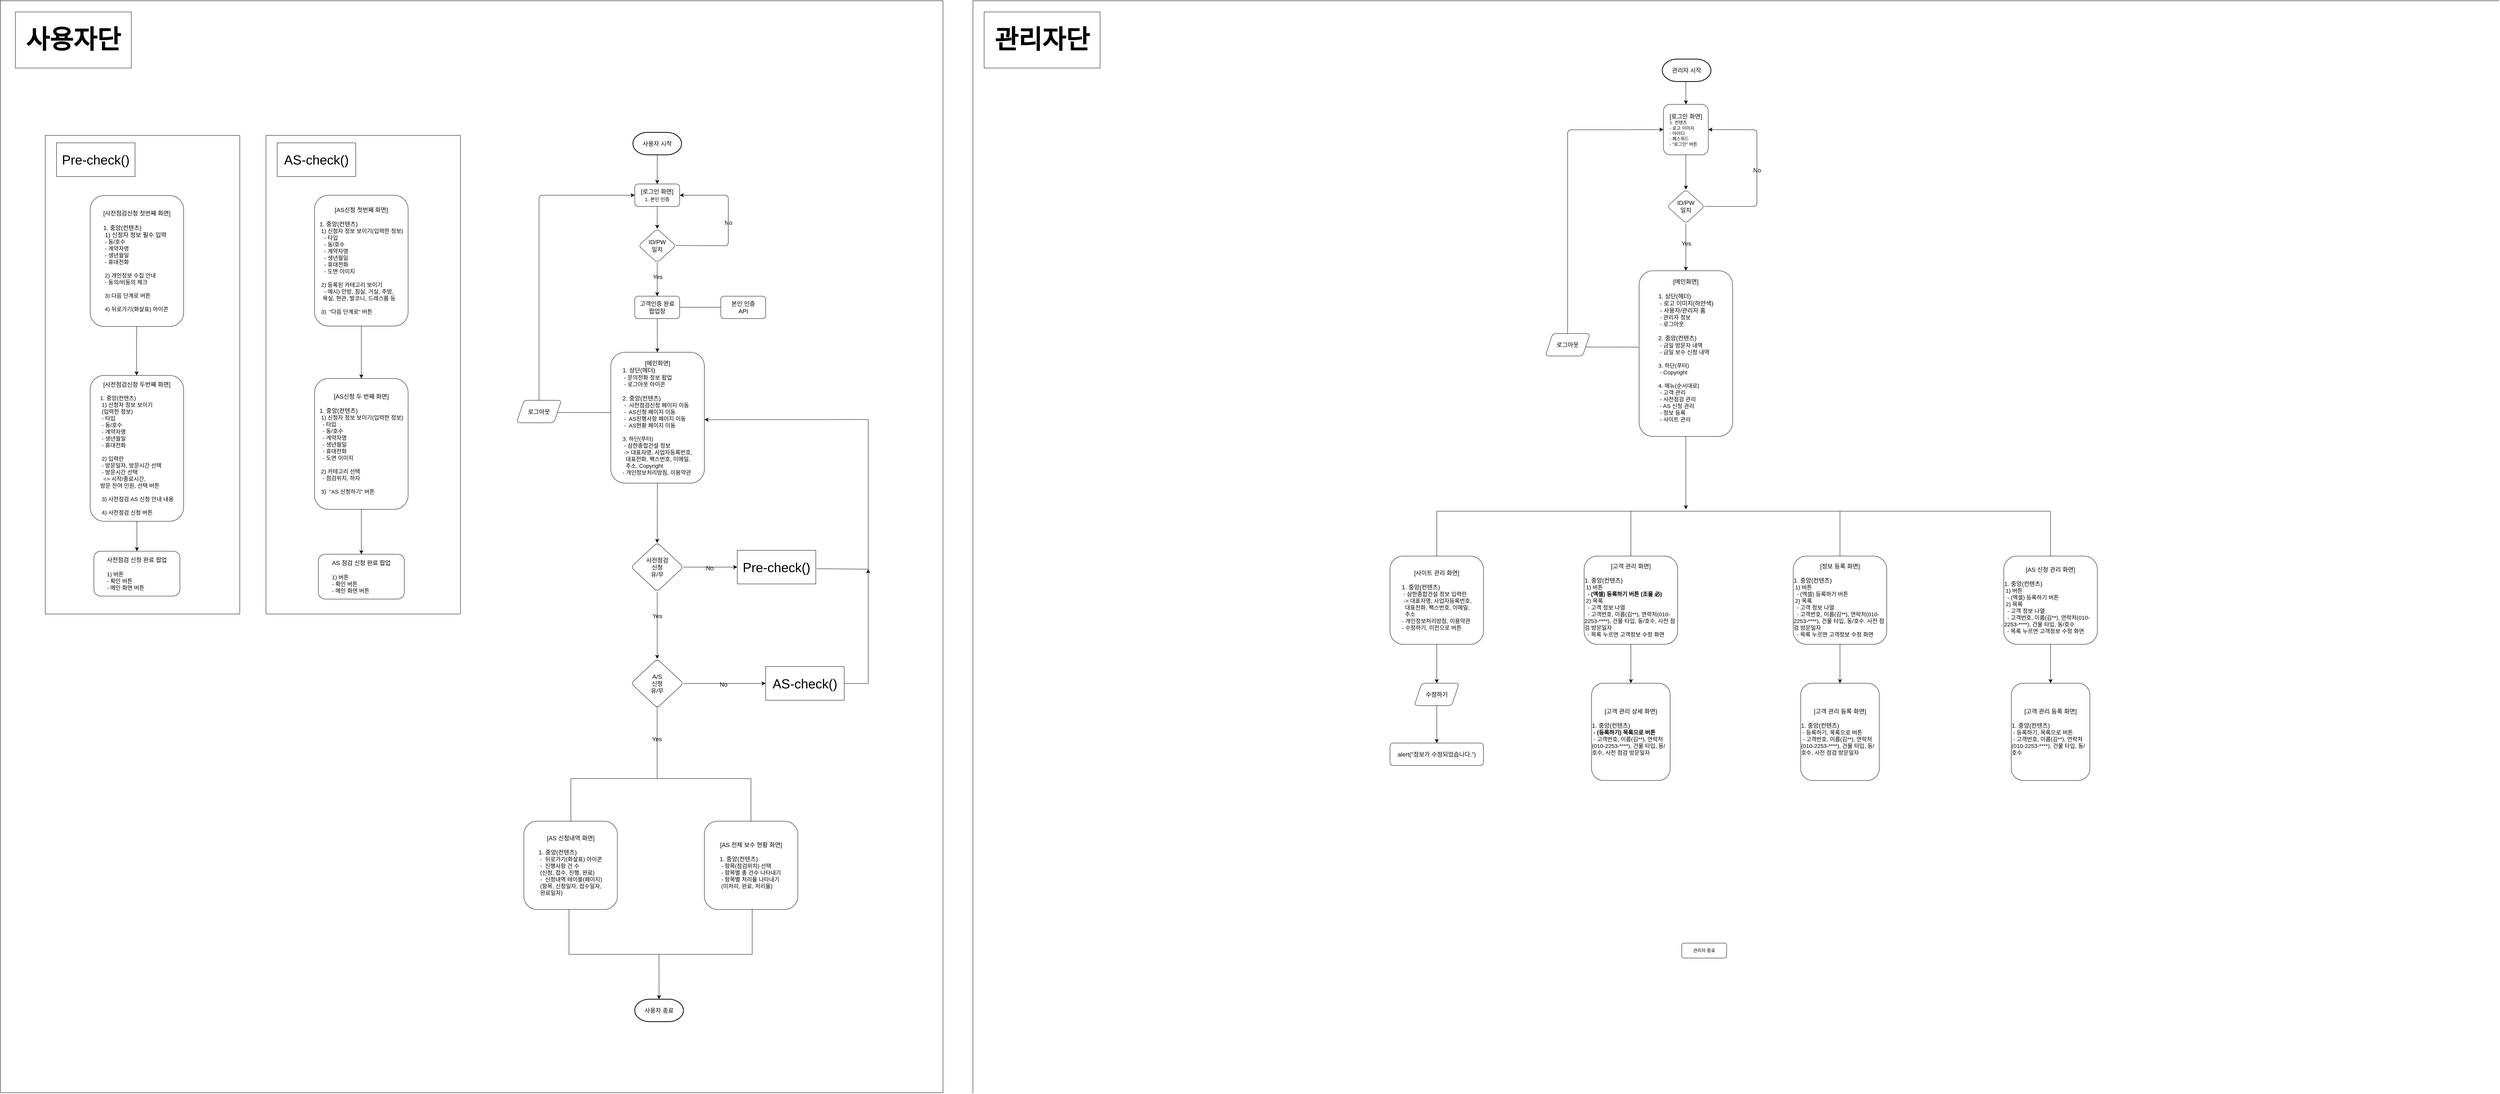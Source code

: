 <mxfile version="22.1.18" type="github">
  <diagram id="C5RBs43oDa-KdzZeNtuy" name="Page-1">
    <mxGraphModel dx="4530" dy="2306" grid="1" gridSize="10" guides="1" tooltips="1" connect="1" arrows="1" fold="1" page="1" pageScale="1" pageWidth="827" pageHeight="1169" math="0" shadow="0">
      <root>
        <mxCell id="WIyWlLk6GJQsqaUBKTNV-0" />
        <mxCell id="WIyWlLk6GJQsqaUBKTNV-1" parent="WIyWlLk6GJQsqaUBKTNV-0" />
        <mxCell id="8wFjmPpEcd6pmcU-WBV2-80" value="" style="group;labelBackgroundColor=none;" parent="WIyWlLk6GJQsqaUBKTNV-1" vertex="1" connectable="0">
          <mxGeometry x="-880" y="-280" width="250" height="1080" as="geometry" />
        </mxCell>
        <mxCell id="8wFjmPpEcd6pmcU-WBV2-31" value="[AS신청 첫번째 화면]&lt;br&gt;&lt;br&gt;&lt;div style=&quot;text-align: left;&quot;&gt;&lt;span style=&quot;background-color: initial;&quot;&gt;1. &lt;/span&gt;&lt;span style=&quot;background-color: initial;&quot;&gt;중앙(컨텐츠)&lt;/span&gt;&lt;/div&gt;&lt;div style=&quot;text-align: left; font-size: 15px;&quot;&gt;&lt;div style=&quot;border-color: var(--border-color);&quot;&gt;&amp;nbsp;1) 신청자 정보 보이기&lt;span style=&quot;background-color: initial;&quot;&gt;(입력한 정보)&lt;/span&gt;&lt;/div&gt;&lt;div style=&quot;border-color: var(--border-color);&quot;&gt;&lt;span style=&quot;border-color: var(--border-color); background-color: initial;&quot;&gt;&amp;nbsp; &amp;nbsp;- 타입&amp;nbsp;&lt;/span&gt;&lt;/div&gt;&lt;div style=&quot;border-color: var(--border-color);&quot;&gt;&lt;span style=&quot;border-color: var(--border-color); background-color: initial;&quot;&gt;&amp;nbsp; &amp;nbsp;- 동/호수&lt;/span&gt;&lt;/div&gt;&lt;div style=&quot;border-color: var(--border-color);&quot;&gt;&lt;span style=&quot;border-color: var(--border-color); background-color: initial;&quot;&gt;&amp;nbsp; &amp;nbsp;- 계약자명&lt;/span&gt;&lt;/div&gt;&lt;div style=&quot;border-color: var(--border-color);&quot;&gt;&lt;span style=&quot;border-color: var(--border-color); background-color: initial;&quot;&gt;&amp;nbsp; &amp;nbsp;- 생년월일&lt;/span&gt;&lt;/div&gt;&lt;div style=&quot;border-color: var(--border-color);&quot;&gt;&lt;span style=&quot;border-color: var(--border-color); background-color: initial;&quot;&gt;&amp;nbsp; &amp;nbsp;- 휴대전화&lt;/span&gt;&lt;/div&gt;&lt;div style=&quot;border-color: var(--border-color);&quot;&gt;&lt;span style=&quot;border-color: var(--border-color); background-color: initial;&quot;&gt;&amp;nbsp; &amp;nbsp;- 도면 이미지&lt;/span&gt;&lt;/div&gt;&lt;/div&gt;&lt;font style=&quot;font-size: 15px;&quot;&gt;&lt;div style=&quot;text-align: left;&quot;&gt;&lt;span style=&quot;background-color: initial;&quot;&gt;&lt;br&gt;&lt;/span&gt;&lt;/div&gt;&lt;div style=&quot;text-align: left;&quot;&gt;&lt;span style=&quot;background-color: initial;&quot;&gt;&amp;nbsp;2) 등록된 카테고리 보이기&lt;/span&gt;&lt;/div&gt;&lt;div style=&quot;text-align: left;&quot;&gt;&lt;span style=&quot;background-color: initial;&quot;&gt;&amp;nbsp; &amp;nbsp;- 예시) 안방, 침실, 거실, 주방,&lt;/span&gt;&lt;/div&gt;&lt;div style=&quot;text-align: left;&quot;&gt;&lt;span style=&quot;background-color: initial;&quot;&gt;&amp;nbsp; 욕실, 현관, 발코니, 드레스룸 등&lt;/span&gt;&lt;/div&gt;&lt;div style=&quot;text-align: left;&quot;&gt;&lt;span style=&quot;background-color: initial;&quot;&gt;&lt;br&gt;&lt;/span&gt;&lt;/div&gt;&lt;div style=&quot;text-align: left;&quot;&gt;&lt;span style=&quot;background-color: initial;&quot;&gt;&amp;nbsp;3)&amp;nbsp; &quot;다음 단계로&quot; 버튼&lt;/span&gt;&lt;/div&gt;&lt;/font&gt;" style="whiteSpace=wrap;html=1;fontSize=16;rounded=1;labelBackgroundColor=none;" parent="8wFjmPpEcd6pmcU-WBV2-80" vertex="1">
          <mxGeometry width="250" height="350" as="geometry" />
        </mxCell>
        <mxCell id="8wFjmPpEcd6pmcU-WBV2-66" value="[AS신청 두 번째 화면]&lt;br&gt;&lt;br&gt;&lt;div style=&quot;text-align: left;&quot;&gt;&lt;span style=&quot;background-color: initial;&quot;&gt;1. &lt;/span&gt;&lt;span style=&quot;background-color: initial;&quot;&gt;중앙(컨텐츠)&lt;/span&gt;&lt;/div&gt;&lt;div style=&quot;text-align: left; font-size: 15px;&quot;&gt;&lt;div style=&quot;border-color: var(--border-color);&quot;&gt;&amp;nbsp;1) 신청자 정보 보이기&lt;span style=&quot;background-color: initial;&quot;&gt;(입력한 정보)&lt;/span&gt;&lt;/div&gt;&lt;div style=&quot;border-color: var(--border-color);&quot;&gt;&lt;span style=&quot;border-color: var(--border-color); background-color: initial;&quot;&gt;&amp;nbsp; - 타입&amp;nbsp;&lt;/span&gt;&lt;/div&gt;&lt;div style=&quot;border-color: var(--border-color);&quot;&gt;&lt;span style=&quot;border-color: var(--border-color); background-color: initial;&quot;&gt;&amp;nbsp; - 동/호수&lt;/span&gt;&lt;/div&gt;&lt;div style=&quot;border-color: var(--border-color);&quot;&gt;&lt;span style=&quot;border-color: var(--border-color); background-color: initial;&quot;&gt;&amp;nbsp; - 계약자명&lt;/span&gt;&lt;/div&gt;&lt;div style=&quot;border-color: var(--border-color);&quot;&gt;&lt;span style=&quot;border-color: var(--border-color); background-color: initial;&quot;&gt;&amp;nbsp; - 생년월일&lt;/span&gt;&lt;/div&gt;&lt;div style=&quot;border-color: var(--border-color);&quot;&gt;&lt;span style=&quot;border-color: var(--border-color); background-color: initial;&quot;&gt;&amp;nbsp; - 휴대전화&lt;/span&gt;&lt;/div&gt;&lt;div style=&quot;border-color: var(--border-color);&quot;&gt;&lt;span style=&quot;border-color: var(--border-color); background-color: initial;&quot;&gt;&amp;nbsp; - 도면 이미지&lt;/span&gt;&lt;/div&gt;&lt;/div&gt;&lt;font style=&quot;font-size: 15px;&quot;&gt;&lt;div style=&quot;text-align: left;&quot;&gt;&lt;span style=&quot;background-color: initial;&quot;&gt;&lt;br&gt;&lt;/span&gt;&lt;/div&gt;&lt;div style=&quot;text-align: left;&quot;&gt;&lt;span style=&quot;background-color: initial;&quot;&gt;&amp;nbsp;2) 카테고리 선택&lt;/span&gt;&lt;/div&gt;&lt;div style=&quot;text-align: left;&quot;&gt;&lt;span style=&quot;background-color: initial;&quot;&gt;&amp;nbsp; - 점검위치, 하자&lt;/span&gt;&lt;/div&gt;&lt;div style=&quot;text-align: left;&quot;&gt;&lt;span style=&quot;background-color: initial;&quot;&gt;&lt;br&gt;&lt;/span&gt;&lt;/div&gt;&lt;div style=&quot;text-align: left;&quot;&gt;&lt;span style=&quot;background-color: initial;&quot;&gt;&amp;nbsp;3)&amp;nbsp; &quot;AS 신청하기&quot; 버튼&lt;/span&gt;&lt;/div&gt;&lt;/font&gt;" style="whiteSpace=wrap;html=1;fontSize=16;rounded=1;labelBackgroundColor=none;" parent="8wFjmPpEcd6pmcU-WBV2-80" vertex="1">
          <mxGeometry y="490" width="250" height="350" as="geometry" />
        </mxCell>
        <mxCell id="8wFjmPpEcd6pmcU-WBV2-67" style="edgeStyle=none;curved=1;rounded=1;orthogonalLoop=1;jettySize=auto;html=1;entryX=0.5;entryY=0;entryDx=0;entryDy=0;fontSize=12;startSize=8;endSize=8;labelBackgroundColor=none;fontColor=default;" parent="8wFjmPpEcd6pmcU-WBV2-80" source="8wFjmPpEcd6pmcU-WBV2-31" target="8wFjmPpEcd6pmcU-WBV2-66" edge="1">
          <mxGeometry relative="1" as="geometry" />
        </mxCell>
        <mxCell id="8wFjmPpEcd6pmcU-WBV2-68" value="AS 점검 신청 완료 팝업&lt;br&gt;&lt;br&gt;&lt;div style=&quot;text-align: left; font-size: 15px;&quot;&gt;&lt;span style=&quot;background-color: initial;&quot;&gt;&lt;font style=&quot;font-size: 15px;&quot;&gt;1) 버튼&lt;/font&gt;&lt;/span&gt;&lt;/div&gt;&lt;div style=&quot;text-align: left; font-size: 15px;&quot;&gt;&lt;span style=&quot;background-color: initial;&quot;&gt;&lt;font style=&quot;font-size: 15px;&quot;&gt;- 확인 버튼&lt;/font&gt;&lt;/span&gt;&lt;/div&gt;&lt;div style=&quot;text-align: left; font-size: 15px;&quot;&gt;&lt;span style=&quot;background-color: initial;&quot;&gt;&lt;font style=&quot;font-size: 15px;&quot;&gt;- 메인 화면 버튼&lt;/font&gt;&lt;/span&gt;&lt;/div&gt;" style="whiteSpace=wrap;html=1;fontSize=16;rounded=1;labelBackgroundColor=none;" parent="8wFjmPpEcd6pmcU-WBV2-80" vertex="1">
          <mxGeometry x="10" y="960" width="230" height="120" as="geometry" />
        </mxCell>
        <mxCell id="8wFjmPpEcd6pmcU-WBV2-69" style="edgeStyle=none;curved=1;rounded=1;orthogonalLoop=1;jettySize=auto;html=1;entryX=0.5;entryY=0;entryDx=0;entryDy=0;fontSize=12;startSize=8;endSize=8;labelBackgroundColor=none;fontColor=default;" parent="8wFjmPpEcd6pmcU-WBV2-80" source="8wFjmPpEcd6pmcU-WBV2-66" target="8wFjmPpEcd6pmcU-WBV2-68" edge="1">
          <mxGeometry relative="1" as="geometry" />
        </mxCell>
        <mxCell id="8wFjmPpEcd6pmcU-WBV2-82" value="" style="group;labelBackgroundColor=none;" parent="WIyWlLk6GJQsqaUBKTNV-1" vertex="1" connectable="0">
          <mxGeometry x="-1600" y="-440" width="520" height="1280" as="geometry" />
        </mxCell>
        <mxCell id="8wFjmPpEcd6pmcU-WBV2-47" value="" style="group;labelBackgroundColor=none;" parent="8wFjmPpEcd6pmcU-WBV2-82" vertex="1" connectable="0">
          <mxGeometry x="120" y="161" width="250" height="1071" as="geometry" />
        </mxCell>
        <mxCell id="8wFjmPpEcd6pmcU-WBV2-48" value="" style="edgeStyle=none;curved=1;rounded=1;orthogonalLoop=1;jettySize=auto;html=1;fontSize=12;startSize=8;endSize=8;labelBackgroundColor=none;fontColor=default;" parent="8wFjmPpEcd6pmcU-WBV2-47" source="8wFjmPpEcd6pmcU-WBV2-49" edge="1">
          <mxGeometry relative="1" as="geometry">
            <mxPoint x="124.14" y="481" as="targetPoint" />
          </mxGeometry>
        </mxCell>
        <mxCell id="8wFjmPpEcd6pmcU-WBV2-49" value="[사전점검신청 첫번째 화면]&lt;br&gt;&lt;div style=&quot;text-align: left;&quot;&gt;&lt;span style=&quot;background-color: initial;&quot;&gt;&lt;br&gt;&lt;/span&gt;&lt;/div&gt;&lt;div style=&quot;text-align: left;&quot;&gt;&lt;/div&gt;&lt;div style=&quot;text-align: left;&quot;&gt;&lt;span style=&quot;background-color: initial;&quot;&gt;1. 중앙(컨텐츠)&lt;/span&gt;&lt;/div&gt;&lt;div style=&quot;text-align: left;&quot;&gt;&lt;span style=&quot;background-color: initial;&quot;&gt;&amp;nbsp;1) 신정자 정보 필수 입력&lt;/span&gt;&lt;/div&gt;&lt;div style=&quot;text-align: left; font-size: 15px;&quot;&gt;&lt;span style=&quot;background-color: initial;&quot;&gt;&lt;font style=&quot;font-size: 15px;&quot;&gt;&amp;nbsp;- 동/호수&lt;/font&gt;&lt;/span&gt;&lt;/div&gt;&lt;div style=&quot;text-align: left; font-size: 15px;&quot;&gt;&lt;span style=&quot;background-color: initial;&quot;&gt;&lt;font style=&quot;font-size: 15px;&quot;&gt;&amp;nbsp;- 계약자명&lt;/font&gt;&lt;/span&gt;&lt;/div&gt;&lt;div style=&quot;text-align: left; font-size: 15px;&quot;&gt;&lt;span style=&quot;background-color: initial;&quot;&gt;&lt;font style=&quot;font-size: 15px;&quot;&gt;&amp;nbsp;- 생년월일&lt;/font&gt;&lt;/span&gt;&lt;/div&gt;&lt;div style=&quot;text-align: left; font-size: 15px;&quot;&gt;&lt;span style=&quot;background-color: initial;&quot;&gt;&lt;font style=&quot;font-size: 15px;&quot;&gt;&amp;nbsp;- 휴대전화&lt;/font&gt;&lt;/span&gt;&lt;/div&gt;&lt;div style=&quot;text-align: left; font-size: 15px;&quot;&gt;&lt;span style=&quot;background-color: initial;&quot;&gt;&lt;font style=&quot;font-size: 15px;&quot;&gt;&lt;br&gt;&lt;/font&gt;&lt;/span&gt;&lt;/div&gt;&lt;div style=&quot;text-align: left; font-size: 15px;&quot;&gt;&lt;span style=&quot;background-color: initial;&quot;&gt;&lt;font style=&quot;font-size: 15px;&quot;&gt;&amp;nbsp;2) 개인정보 수집 안내&lt;/font&gt;&lt;/span&gt;&lt;/div&gt;&lt;div style=&quot;text-align: left; font-size: 15px;&quot;&gt;&lt;span style=&quot;background-color: initial;&quot;&gt;&lt;font style=&quot;font-size: 15px;&quot;&gt;&amp;nbsp;- 동의/비동의 체크&lt;/font&gt;&lt;/span&gt;&lt;/div&gt;&lt;div style=&quot;text-align: left; font-size: 15px;&quot;&gt;&lt;span style=&quot;background-color: initial;&quot;&gt;&lt;font style=&quot;font-size: 15px;&quot;&gt;&lt;br&gt;&lt;/font&gt;&lt;/span&gt;&lt;/div&gt;&lt;div style=&quot;text-align: left; font-size: 15px;&quot;&gt;&lt;span style=&quot;background-color: initial;&quot;&gt;&lt;font style=&quot;font-size: 15px;&quot;&gt;&amp;nbsp;3) 다음 단계로 버튼&lt;/font&gt;&lt;/span&gt;&lt;/div&gt;&lt;div style=&quot;text-align: left; font-size: 15px;&quot;&gt;&lt;span style=&quot;background-color: initial;&quot;&gt;&lt;font style=&quot;font-size: 15px;&quot;&gt;&lt;br&gt;&lt;/font&gt;&lt;/span&gt;&lt;/div&gt;&lt;div style=&quot;text-align: left; font-size: 15px;&quot;&gt;&lt;span style=&quot;background-color: initial;&quot;&gt;&lt;font style=&quot;font-size: 15px;&quot;&gt;&amp;nbsp;4) 뒤로가기(화살표) 아이콘&lt;/font&gt;&lt;/span&gt;&lt;/div&gt;" style="whiteSpace=wrap;html=1;fontSize=16;rounded=1;labelBackgroundColor=none;" parent="8wFjmPpEcd6pmcU-WBV2-47" vertex="1">
          <mxGeometry width="250" height="350" as="geometry" />
        </mxCell>
        <mxCell id="8wFjmPpEcd6pmcU-WBV2-50" style="edgeStyle=none;curved=1;rounded=1;orthogonalLoop=1;jettySize=auto;html=1;fontSize=12;startSize=8;endSize=8;labelBackgroundColor=none;fontColor=default;" parent="8wFjmPpEcd6pmcU-WBV2-47" source="8wFjmPpEcd6pmcU-WBV2-51" edge="1">
          <mxGeometry relative="1" as="geometry">
            <mxPoint x="125.0" y="951.0" as="targetPoint" />
          </mxGeometry>
        </mxCell>
        <mxCell id="8wFjmPpEcd6pmcU-WBV2-51" value="[사전점검신청 두번째 화면]&lt;br&gt;&lt;div style=&quot;text-align: left; font-size: 15px;&quot;&gt;&lt;span style=&quot;background-color: initial;&quot;&gt;&lt;font style=&quot;font-size: 15px;&quot;&gt;&lt;br&gt;&lt;/font&gt;&lt;/span&gt;&lt;/div&gt;&lt;div style=&quot;text-align: left; font-size: 15px;&quot;&gt;&lt;/div&gt;&lt;div style=&quot;text-align: left; font-size: 15px;&quot;&gt;&lt;span style=&quot;background-color: initial;&quot;&gt;&lt;font style=&quot;font-size: 15px;&quot;&gt;1. 중앙(컨텐츠)&lt;/font&gt;&lt;/span&gt;&lt;/div&gt;&lt;div style=&quot;text-align: left; font-size: 15px;&quot;&gt;&lt;span style=&quot;background-color: initial;&quot;&gt;&lt;font style=&quot;font-size: 15px;&quot;&gt;&amp;nbsp;1) 신청자 정보 보이기&lt;/font&gt;&lt;/span&gt;&lt;/div&gt;&lt;div style=&quot;text-align: left; font-size: 15px;&quot;&gt;&lt;span style=&quot;background-color: initial;&quot;&gt;&lt;font style=&quot;font-size: 15px;&quot;&gt;&amp;nbsp;(입력한 정보)&lt;/font&gt;&lt;/span&gt;&lt;/div&gt;&lt;div style=&quot;text-align: left; font-size: 15px;&quot;&gt;&lt;span style=&quot;background-color: initial;&quot;&gt;&lt;font style=&quot;font-size: 15px;&quot;&gt;&amp;nbsp;- 타입&amp;nbsp;&lt;/font&gt;&lt;/span&gt;&lt;/div&gt;&lt;div style=&quot;text-align: left; font-size: 15px;&quot;&gt;&lt;span style=&quot;background-color: initial;&quot;&gt;&lt;font style=&quot;font-size: 15px;&quot;&gt;&amp;nbsp;- 동/호수&lt;/font&gt;&lt;/span&gt;&lt;/div&gt;&lt;div style=&quot;text-align: left; font-size: 15px;&quot;&gt;&lt;span style=&quot;background-color: initial;&quot;&gt;&lt;font style=&quot;font-size: 15px;&quot;&gt;&amp;nbsp;- 계약자명&lt;/font&gt;&lt;/span&gt;&lt;/div&gt;&lt;div style=&quot;text-align: left; font-size: 15px;&quot;&gt;&lt;span style=&quot;background-color: initial;&quot;&gt;&lt;font style=&quot;font-size: 15px;&quot;&gt;&amp;nbsp;- 생년월일&lt;/font&gt;&lt;/span&gt;&lt;/div&gt;&lt;div style=&quot;text-align: left; font-size: 15px;&quot;&gt;&lt;span style=&quot;background-color: initial;&quot;&gt;&lt;font style=&quot;font-size: 15px;&quot;&gt;&amp;nbsp;- 휴대전화&lt;/font&gt;&lt;/span&gt;&lt;/div&gt;&lt;div style=&quot;text-align: left; font-size: 15px;&quot;&gt;&lt;span style=&quot;background-color: initial; font-size: 14px;&quot;&gt;&lt;font style=&quot;font-size: 15px;&quot;&gt;&lt;br&gt;&lt;/font&gt;&lt;/span&gt;&lt;/div&gt;&lt;div style=&quot;text-align: left; font-size: 15px;&quot;&gt;&lt;span style=&quot;background-color: initial;&quot;&gt;&lt;font style=&quot;font-size: 15px;&quot;&gt;&amp;nbsp;2) 입력란&lt;/font&gt;&lt;/span&gt;&lt;/div&gt;&lt;div style=&quot;text-align: left; font-size: 15px;&quot;&gt;&lt;span style=&quot;background-color: initial;&quot;&gt;&lt;font style=&quot;font-size: 15px;&quot;&gt;&amp;nbsp;- 방문일자, 방문시간 선택&lt;/font&gt;&lt;/span&gt;&lt;/div&gt;&lt;div style=&quot;text-align: left; font-size: 15px;&quot;&gt;&lt;span style=&quot;background-color: initial;&quot;&gt;&lt;font style=&quot;font-size: 15px;&quot;&gt;&amp;nbsp;- 방문시간 선택&lt;/font&gt;&lt;/span&gt;&lt;/div&gt;&lt;div style=&quot;text-align: left; font-size: 15px;&quot;&gt;&lt;span style=&quot;background-color: initial;&quot;&gt;&lt;font style=&quot;font-size: 15px;&quot;&gt;&amp;nbsp; =&amp;gt; 시작/종료시간,&amp;nbsp;&lt;/font&gt;&lt;/span&gt;&lt;/div&gt;&lt;div style=&quot;text-align: left; font-size: 15px;&quot;&gt;&lt;span style=&quot;background-color: initial;&quot;&gt;&lt;font style=&quot;font-size: 15px;&quot;&gt;방문 잔여 인원, 선택 버튼&lt;/font&gt;&lt;/span&gt;&lt;/div&gt;&lt;div style=&quot;text-align: left; font-size: 15px;&quot;&gt;&lt;span style=&quot;background-color: initial;&quot;&gt;&lt;font style=&quot;font-size: 15px;&quot;&gt;&lt;br&gt;&lt;/font&gt;&lt;/span&gt;&lt;/div&gt;&lt;div style=&quot;text-align: left; font-size: 15px;&quot;&gt;&lt;span style=&quot;background-color: initial;&quot;&gt;&lt;font style=&quot;font-size: 15px;&quot;&gt;&amp;nbsp;3) 사전점검 AS 신청 안내 내용&lt;/font&gt;&lt;/span&gt;&lt;/div&gt;&lt;div style=&quot;text-align: left; font-size: 15px;&quot;&gt;&lt;span style=&quot;background-color: initial;&quot;&gt;&lt;font style=&quot;font-size: 15px;&quot;&gt;&lt;br&gt;&lt;/font&gt;&lt;/span&gt;&lt;/div&gt;&lt;div style=&quot;text-align: left; font-size: 15px;&quot;&gt;&amp;nbsp;4) 사전점검 신청 버튼&lt;/div&gt;" style="whiteSpace=wrap;html=1;fontSize=16;rounded=1;labelBackgroundColor=none;" parent="8wFjmPpEcd6pmcU-WBV2-47" vertex="1">
          <mxGeometry y="481" width="250" height="390" as="geometry" />
        </mxCell>
        <mxCell id="8wFjmPpEcd6pmcU-WBV2-52" value="사전점검 신청 완료 팝업&lt;br&gt;&lt;br&gt;&lt;div style=&quot;text-align: left; font-size: 15px;&quot;&gt;&lt;span style=&quot;background-color: initial;&quot;&gt;&lt;font style=&quot;font-size: 15px;&quot;&gt;1) 버튼&lt;/font&gt;&lt;/span&gt;&lt;/div&gt;&lt;div style=&quot;text-align: left; font-size: 15px;&quot;&gt;&lt;span style=&quot;background-color: initial;&quot;&gt;&lt;font style=&quot;font-size: 15px;&quot;&gt;- 확인 버튼&lt;/font&gt;&lt;/span&gt;&lt;/div&gt;&lt;div style=&quot;text-align: left; font-size: 15px;&quot;&gt;&lt;span style=&quot;background-color: initial;&quot;&gt;&lt;font style=&quot;font-size: 15px;&quot;&gt;- 메인 화면 버튼&lt;/font&gt;&lt;/span&gt;&lt;/div&gt;" style="whiteSpace=wrap;html=1;fontSize=16;rounded=1;labelBackgroundColor=none;" parent="8wFjmPpEcd6pmcU-WBV2-47" vertex="1">
          <mxGeometry x="10" y="951" width="230" height="120" as="geometry" />
        </mxCell>
        <mxCell id="8wFjmPpEcd6pmcU-WBV2-53" value="" style="endArrow=none;html=1;rounded=1;fontSize=12;startSize=8;endSize=8;curved=1;labelBackgroundColor=none;fontColor=default;" parent="8wFjmPpEcd6pmcU-WBV2-82" edge="1">
          <mxGeometry width="50" height="50" relative="1" as="geometry">
            <mxPoint y="1280" as="sourcePoint" />
            <mxPoint as="targetPoint" />
          </mxGeometry>
        </mxCell>
        <mxCell id="8wFjmPpEcd6pmcU-WBV2-54" value="" style="endArrow=none;html=1;rounded=1;fontSize=12;startSize=8;endSize=8;curved=1;labelBackgroundColor=none;fontColor=default;" parent="8wFjmPpEcd6pmcU-WBV2-82" edge="1">
          <mxGeometry width="50" height="50" relative="1" as="geometry">
            <mxPoint x="520" y="1280" as="sourcePoint" />
            <mxPoint x="520" as="targetPoint" />
          </mxGeometry>
        </mxCell>
        <mxCell id="8wFjmPpEcd6pmcU-WBV2-55" value="" style="endArrow=none;html=1;rounded=1;fontSize=12;startSize=8;endSize=8;curved=1;labelBackgroundColor=none;fontColor=default;" parent="8wFjmPpEcd6pmcU-WBV2-82" edge="1">
          <mxGeometry width="50" height="50" relative="1" as="geometry">
            <mxPoint y="1280" as="sourcePoint" />
            <mxPoint x="520" y="1280" as="targetPoint" />
          </mxGeometry>
        </mxCell>
        <mxCell id="8wFjmPpEcd6pmcU-WBV2-56" value="" style="endArrow=none;html=1;rounded=1;fontSize=12;startSize=8;endSize=8;curved=1;labelBackgroundColor=none;fontColor=default;" parent="8wFjmPpEcd6pmcU-WBV2-82" edge="1">
          <mxGeometry width="50" height="50" relative="1" as="geometry">
            <mxPoint as="sourcePoint" />
            <mxPoint x="520" as="targetPoint" />
          </mxGeometry>
        </mxCell>
        <mxCell id="8wFjmPpEcd6pmcU-WBV2-57" value="&lt;font style=&quot;font-size: 35px;&quot;&gt;Pre-check()&lt;/font&gt;" style="rounded=0;whiteSpace=wrap;html=1;fontSize=16;labelBackgroundColor=none;" parent="8wFjmPpEcd6pmcU-WBV2-82" vertex="1">
          <mxGeometry x="30" y="20" width="210" height="90" as="geometry" />
        </mxCell>
        <mxCell id="8wFjmPpEcd6pmcU-WBV2-90" value="" style="endArrow=none;html=1;rounded=1;fontSize=12;startSize=8;endSize=8;curved=1;labelBackgroundColor=none;fontColor=default;" parent="WIyWlLk6GJQsqaUBKTNV-1" edge="1">
          <mxGeometry width="50" height="50" relative="1" as="geometry">
            <mxPoint x="-1010" y="840" as="sourcePoint" />
            <mxPoint x="-1010" y="-440" as="targetPoint" />
          </mxGeometry>
        </mxCell>
        <mxCell id="8wFjmPpEcd6pmcU-WBV2-91" value="" style="endArrow=none;html=1;rounded=1;fontSize=12;startSize=8;endSize=8;curved=1;labelBackgroundColor=none;fontColor=default;" parent="WIyWlLk6GJQsqaUBKTNV-1" edge="1">
          <mxGeometry width="50" height="50" relative="1" as="geometry">
            <mxPoint x="-490" y="840" as="sourcePoint" />
            <mxPoint x="-490" y="-440" as="targetPoint" />
          </mxGeometry>
        </mxCell>
        <mxCell id="8wFjmPpEcd6pmcU-WBV2-92" value="" style="endArrow=none;html=1;rounded=1;fontSize=12;startSize=8;endSize=8;curved=1;labelBackgroundColor=none;fontColor=default;" parent="WIyWlLk6GJQsqaUBKTNV-1" edge="1">
          <mxGeometry width="50" height="50" relative="1" as="geometry">
            <mxPoint x="-1010" y="840" as="sourcePoint" />
            <mxPoint x="-490" y="840" as="targetPoint" />
          </mxGeometry>
        </mxCell>
        <mxCell id="8wFjmPpEcd6pmcU-WBV2-93" value="" style="endArrow=none;html=1;rounded=1;fontSize=12;startSize=8;endSize=8;curved=1;labelBackgroundColor=none;fontColor=default;" parent="WIyWlLk6GJQsqaUBKTNV-1" edge="1">
          <mxGeometry width="50" height="50" relative="1" as="geometry">
            <mxPoint x="-1010" y="-440" as="sourcePoint" />
            <mxPoint x="-490" y="-440" as="targetPoint" />
          </mxGeometry>
        </mxCell>
        <mxCell id="8wFjmPpEcd6pmcU-WBV2-94" value="&lt;font style=&quot;font-size: 35px;&quot;&gt;AS-check()&lt;/font&gt;" style="rounded=0;whiteSpace=wrap;html=1;fontSize=16;labelBackgroundColor=none;" parent="WIyWlLk6GJQsqaUBKTNV-1" vertex="1">
          <mxGeometry x="-980" y="-420" width="210" height="90" as="geometry" />
        </mxCell>
        <mxCell id="8wFjmPpEcd6pmcU-WBV2-75" style="edgeStyle=none;curved=1;rounded=1;orthogonalLoop=1;jettySize=auto;html=1;entryX=0.5;entryY=0;entryDx=0;entryDy=0;fontSize=12;startSize=8;endSize=8;exitX=0.5;exitY=1;exitDx=0;exitDy=0;labelBackgroundColor=none;fontColor=default;" parent="WIyWlLk6GJQsqaUBKTNV-1" edge="1">
          <mxGeometry relative="1" as="geometry">
            <mxPoint x="981" y="2754" as="sourcePoint" />
          </mxGeometry>
        </mxCell>
        <mxCell id="8wFjmPpEcd6pmcU-WBV2-122" value="" style="endArrow=none;html=1;rounded=1;fontSize=12;startSize=8;endSize=8;curved=1;labelBackgroundColor=none;fontColor=default;" parent="WIyWlLk6GJQsqaUBKTNV-1" edge="1">
          <mxGeometry width="50" height="50" relative="1" as="geometry">
            <mxPoint x="-1720" y="-800" as="sourcePoint" />
            <mxPoint x="800" y="-800" as="targetPoint" />
          </mxGeometry>
        </mxCell>
        <mxCell id="8wFjmPpEcd6pmcU-WBV2-135" value="&lt;b style=&quot;&quot;&gt;&lt;font style=&quot;font-size: 69px;&quot;&gt;사용자단&lt;/font&gt;&lt;/b&gt;" style="rounded=0;whiteSpace=wrap;html=1;fontSize=16;labelBackgroundColor=none;" parent="WIyWlLk6GJQsqaUBKTNV-1" vertex="1">
          <mxGeometry x="-1680" y="-770" width="310" height="150" as="geometry" />
        </mxCell>
        <mxCell id="8wFjmPpEcd6pmcU-WBV2-136" value="" style="endArrow=none;html=1;rounded=1;fontSize=12;startSize=8;endSize=8;curved=1;labelBackgroundColor=none;fontColor=default;" parent="WIyWlLk6GJQsqaUBKTNV-1" edge="1">
          <mxGeometry width="50" height="50" relative="1" as="geometry">
            <mxPoint x="-1720" y="2120" as="sourcePoint" />
            <mxPoint x="800" y="2120" as="targetPoint" />
          </mxGeometry>
        </mxCell>
        <mxCell id="8wFjmPpEcd6pmcU-WBV2-137" value="" style="endArrow=none;html=1;rounded=1;fontSize=12;startSize=8;endSize=8;curved=1;labelBackgroundColor=none;fontColor=default;" parent="WIyWlLk6GJQsqaUBKTNV-1" edge="1">
          <mxGeometry width="50" height="50" relative="1" as="geometry">
            <mxPoint x="-1720" y="2120" as="sourcePoint" />
            <mxPoint x="-1720" y="-801" as="targetPoint" />
          </mxGeometry>
        </mxCell>
        <mxCell id="8wFjmPpEcd6pmcU-WBV2-138" value="" style="endArrow=none;html=1;rounded=1;fontSize=12;startSize=8;endSize=8;curved=1;labelBackgroundColor=none;fontColor=default;" parent="WIyWlLk6GJQsqaUBKTNV-1" edge="1">
          <mxGeometry width="50" height="50" relative="1" as="geometry">
            <mxPoint x="800" y="2120" as="sourcePoint" />
            <mxPoint x="800" y="-800" as="targetPoint" />
          </mxGeometry>
        </mxCell>
        <mxCell id="8wFjmPpEcd6pmcU-WBV2-139" value="&lt;b style=&quot;&quot;&gt;&lt;font style=&quot;font-size: 69px;&quot;&gt;관리자단&lt;/font&gt;&lt;/b&gt;" style="rounded=0;whiteSpace=wrap;html=1;fontSize=16;labelBackgroundColor=none;" parent="WIyWlLk6GJQsqaUBKTNV-1" vertex="1">
          <mxGeometry x="910" y="-770" width="310" height="150" as="geometry" />
        </mxCell>
        <mxCell id="8wFjmPpEcd6pmcU-WBV2-140" value="" style="endArrow=none;html=1;rounded=1;fontSize=12;startSize=8;endSize=8;curved=1;labelBackgroundColor=none;fontColor=default;" parent="WIyWlLk6GJQsqaUBKTNV-1" edge="1">
          <mxGeometry width="50" height="50" relative="1" as="geometry">
            <mxPoint x="880" y="2121" as="sourcePoint" />
            <mxPoint x="880" y="-800" as="targetPoint" />
          </mxGeometry>
        </mxCell>
        <mxCell id="8wFjmPpEcd6pmcU-WBV2-141" value="" style="endArrow=none;html=1;rounded=1;fontSize=12;startSize=8;endSize=8;curved=1;labelBackgroundColor=none;fontColor=default;" parent="WIyWlLk6GJQsqaUBKTNV-1" edge="1">
          <mxGeometry width="50" height="50" relative="1" as="geometry">
            <mxPoint x="880" y="-800" as="sourcePoint" />
            <mxPoint x="4960" y="-800" as="targetPoint" />
          </mxGeometry>
        </mxCell>
        <mxCell id="8wFjmPpEcd6pmcU-WBV2-146" value="[로그인 화면]&lt;br style=&quot;font-size: 12px;&quot;&gt;&lt;div style=&quot;text-align: left; font-size: 12px;&quot;&gt;&lt;span style=&quot;background-color: initial;&quot;&gt;&lt;font style=&quot;font-size: 12px;&quot;&gt;1. 컨텐츠&lt;/font&gt;&lt;/span&gt;&lt;/div&gt;&lt;div style=&quot;text-align: left; font-size: 12px;&quot;&gt;- 로고 이미지&lt;/div&gt;&lt;font style=&quot;font-size: 12px;&quot;&gt;&lt;div style=&quot;text-align: left;&quot;&gt;&lt;span style=&quot;background-color: initial;&quot;&gt;- 아이디&lt;/span&gt;&lt;/div&gt;&lt;div style=&quot;text-align: left;&quot;&gt;&lt;span style=&quot;background-color: initial;&quot;&gt;- 패스워드&lt;/span&gt;&lt;/div&gt;&lt;div style=&quot;text-align: left;&quot;&gt;&lt;span style=&quot;background-color: initial;&quot;&gt;- &quot;로그인&quot; 버튼&lt;/span&gt;&lt;/div&gt;&lt;/font&gt;" style="rounded=1;whiteSpace=wrap;html=1;fontSize=16;labelBackgroundColor=none;" parent="WIyWlLk6GJQsqaUBKTNV-1" vertex="1">
          <mxGeometry x="2726" y="-523" width="120" height="135" as="geometry" />
        </mxCell>
        <mxCell id="8wFjmPpEcd6pmcU-WBV2-147" style="edgeStyle=none;curved=1;rounded=1;orthogonalLoop=1;jettySize=auto;html=1;fontSize=12;startSize=8;endSize=8;entryX=0.5;entryY=0;entryDx=0;entryDy=0;labelBackgroundColor=none;fontColor=default;" parent="WIyWlLk6GJQsqaUBKTNV-1" target="8wFjmPpEcd6pmcU-WBV2-146" edge="1">
          <mxGeometry relative="1" as="geometry">
            <mxPoint x="2786" y="-515" as="targetPoint" />
            <mxPoint x="2786" y="-585.0" as="sourcePoint" />
          </mxGeometry>
        </mxCell>
        <mxCell id="8wFjmPpEcd6pmcU-WBV2-148" value="ID/PW&lt;br&gt;일치" style="rhombus;whiteSpace=wrap;html=1;fontSize=16;rounded=1;labelBackgroundColor=none;" parent="WIyWlLk6GJQsqaUBKTNV-1" vertex="1">
          <mxGeometry x="2736" y="-295" width="100" height="90" as="geometry" />
        </mxCell>
        <mxCell id="8wFjmPpEcd6pmcU-WBV2-149" value="" style="edgeStyle=none;curved=1;rounded=1;orthogonalLoop=1;jettySize=auto;html=1;fontSize=12;startSize=8;endSize=8;labelBackgroundColor=none;fontColor=default;" parent="WIyWlLk6GJQsqaUBKTNV-1" source="8wFjmPpEcd6pmcU-WBV2-146" target="8wFjmPpEcd6pmcU-WBV2-148" edge="1">
          <mxGeometry relative="1" as="geometry" />
        </mxCell>
        <mxCell id="ZMNkn0C-DFx0fKQJ0bPH-1" style="edgeStyle=none;curved=1;rounded=0;orthogonalLoop=1;jettySize=auto;html=1;fontSize=12;startSize=8;endSize=8;" edge="1" parent="WIyWlLk6GJQsqaUBKTNV-1" source="8wFjmPpEcd6pmcU-WBV2-150">
          <mxGeometry relative="1" as="geometry">
            <mxPoint x="2786" y="560" as="targetPoint" />
          </mxGeometry>
        </mxCell>
        <mxCell id="8wFjmPpEcd6pmcU-WBV2-150" value="[메인화면]&lt;br&gt;&lt;br&gt;&lt;div style=&quot;text-align: left;&quot;&gt;&lt;span style=&quot;background-color: initial;&quot;&gt;1. 상단(헤더)&lt;/span&gt;&lt;/div&gt;&lt;div style=&quot;text-align: left;&quot;&gt;&lt;span style=&quot;background-color: initial;&quot;&gt;&amp;nbsp;- 로고 이미지(하얀색)&lt;/span&gt;&lt;/div&gt;&lt;div style=&quot;text-align: left;&quot;&gt;&lt;span style=&quot;background-color: initial;&quot;&gt;&amp;nbsp;- 사용자/관리자 홈&lt;/span&gt;&lt;/div&gt;&lt;div style=&quot;text-align: left; font-size: 15px;&quot;&gt;&lt;span style=&quot;background-color: initial;&quot;&gt;&lt;font style=&quot;font-size: 15px;&quot;&gt;&amp;nbsp;- 관리자 정보&lt;/font&gt;&lt;/span&gt;&lt;/div&gt;&lt;div style=&quot;text-align: left; font-size: 15px;&quot;&gt;&lt;span style=&quot;background-color: initial;&quot;&gt;&lt;font style=&quot;font-size: 15px;&quot;&gt;&amp;nbsp;- 로그아웃&lt;/font&gt;&lt;/span&gt;&lt;/div&gt;&lt;div style=&quot;text-align: left;&quot;&gt;&lt;span style=&quot;background-color: initial;&quot;&gt;&lt;br&gt;&lt;/span&gt;&lt;/div&gt;&lt;div style=&quot;text-align: left;&quot;&gt;&lt;/div&gt;&lt;div style=&quot;text-align: left;&quot;&gt;&lt;span style=&quot;background-color: initial;&quot;&gt;2. 중앙(컨텐츠)&lt;/span&gt;&lt;/div&gt;&lt;div style=&quot;text-align: left; font-size: 15px;&quot;&gt;&lt;span style=&quot;background-color: initial;&quot;&gt;&lt;font style=&quot;font-size: 15px;&quot;&gt;&amp;nbsp;- 금일 방문자 내역&lt;/font&gt;&lt;/span&gt;&lt;/div&gt;&lt;div style=&quot;text-align: left; font-size: 15px;&quot;&gt;&lt;span style=&quot;background-color: initial;&quot;&gt;&lt;font style=&quot;font-size: 15px;&quot;&gt;&amp;nbsp;- 금일 보수 신청 내역&lt;/font&gt;&lt;/span&gt;&lt;/div&gt;&lt;font style=&quot;font-size: 15px;&quot;&gt;&lt;div style=&quot;text-align: left;&quot;&gt;&lt;span style=&quot;background-color: initial;&quot;&gt;&lt;br&gt;&lt;/span&gt;&lt;/div&gt;&lt;div style=&quot;text-align: left;&quot;&gt;&lt;span style=&quot;background-color: initial;&quot;&gt;3. 하단(푸터)&lt;/span&gt;&lt;/div&gt;&lt;div style=&quot;text-align: left;&quot;&gt;&lt;span style=&quot;background-color: initial;&quot;&gt;&amp;nbsp;-&amp;nbsp;&lt;/span&gt;&lt;span style=&quot;background-color: initial;&quot;&gt;Copyright&lt;/span&gt;&lt;/div&gt;&lt;div style=&quot;text-align: left;&quot;&gt;&lt;span style=&quot;background-color: initial;&quot;&gt;&lt;br&gt;&lt;/span&gt;&lt;/div&gt;&lt;div style=&quot;text-align: left;&quot;&gt;&lt;span style=&quot;background-color: initial;&quot;&gt;4. 메뉴(순서대로)&lt;/span&gt;&lt;/div&gt;&lt;div style=&quot;text-align: left;&quot;&gt;&lt;span style=&quot;background-color: initial;&quot;&gt;&amp;nbsp;- 고객 관리&lt;/span&gt;&lt;/div&gt;&lt;div style=&quot;text-align: left;&quot;&gt;&amp;nbsp;- 사전점검 관리&lt;/div&gt;&lt;div style=&quot;text-align: left;&quot;&gt;&amp;nbsp;- AS 신청 관리&lt;/div&gt;&lt;div style=&quot;text-align: left;&quot;&gt;&lt;span style=&quot;background-color: initial;&quot;&gt;&amp;nbsp;- 정보 등록&lt;/span&gt;&lt;/div&gt;&lt;div style=&quot;text-align: left;&quot;&gt;&lt;div style=&quot;border-color: var(--border-color);&quot;&gt;&amp;nbsp;- 사이트 관리&lt;/div&gt;&lt;div&gt;&lt;span style=&quot;border-color: var(--border-color); background-color: initial;&quot;&gt;&lt;br&gt;&lt;/span&gt;&lt;/div&gt;&lt;/div&gt;&lt;/font&gt;" style="whiteSpace=wrap;html=1;fontSize=16;rounded=1;labelBackgroundColor=none;" parent="WIyWlLk6GJQsqaUBKTNV-1" vertex="1">
          <mxGeometry x="2661" y="-78" width="250" height="443" as="geometry" />
        </mxCell>
        <mxCell id="8wFjmPpEcd6pmcU-WBV2-151" value="" style="endArrow=classic;html=1;rounded=1;fontSize=12;startSize=8;endSize=8;curved=0;entryX=1;entryY=0.5;entryDx=0;entryDy=0;labelBackgroundColor=none;fontColor=default;exitX=1;exitY=0.5;exitDx=0;exitDy=0;" parent="WIyWlLk6GJQsqaUBKTNV-1" source="8wFjmPpEcd6pmcU-WBV2-148" target="8wFjmPpEcd6pmcU-WBV2-146" edge="1">
          <mxGeometry relative="1" as="geometry">
            <mxPoint x="2836" y="-320.42" as="sourcePoint" />
            <mxPoint x="3006" y="-555" as="targetPoint" />
            <Array as="points">
              <mxPoint x="2900" y="-250" />
              <mxPoint x="2976" y="-250" />
              <mxPoint x="2976" y="-320" />
              <mxPoint x="2976" y="-385" />
              <mxPoint x="2976" y="-455" />
            </Array>
          </mxGeometry>
        </mxCell>
        <mxCell id="8wFjmPpEcd6pmcU-WBV2-152" value="No" style="edgeLabel;resizable=0;html=1;align=center;verticalAlign=middle;fontSize=16;labelBackgroundColor=none;rounded=1;" parent="8wFjmPpEcd6pmcU-WBV2-151" connectable="0" vertex="1">
          <mxGeometry relative="1" as="geometry" />
        </mxCell>
        <mxCell id="8wFjmPpEcd6pmcU-WBV2-155" value="" style="edgeStyle=none;curved=1;rounded=1;orthogonalLoop=1;jettySize=auto;html=1;fontSize=12;startSize=8;endSize=8;labelBackgroundColor=none;fontColor=default;entryX=0.5;entryY=0;entryDx=0;entryDy=0;" parent="WIyWlLk6GJQsqaUBKTNV-1" source="8wFjmPpEcd6pmcU-WBV2-148" target="8wFjmPpEcd6pmcU-WBV2-150" edge="1">
          <mxGeometry relative="1" as="geometry">
            <mxPoint x="2787" y="-55" as="targetPoint" />
          </mxGeometry>
        </mxCell>
        <mxCell id="8wFjmPpEcd6pmcU-WBV2-156" value="Yes" style="edgeLabel;html=1;align=center;verticalAlign=middle;resizable=0;points=[];fontSize=16;labelBackgroundColor=none;rounded=1;" parent="8wFjmPpEcd6pmcU-WBV2-155" vertex="1" connectable="0">
          <mxGeometry x="-0.159" y="1" relative="1" as="geometry">
            <mxPoint as="offset" />
          </mxGeometry>
        </mxCell>
        <mxCell id="8wFjmPpEcd6pmcU-WBV2-158" style="edgeStyle=none;curved=0;rounded=1;orthogonalLoop=1;jettySize=auto;html=1;exitX=0.5;exitY=0;exitDx=0;exitDy=0;fontSize=12;startSize=8;endSize=8;entryX=0;entryY=0.5;entryDx=0;entryDy=0;labelBackgroundColor=none;fontColor=default;" parent="WIyWlLk6GJQsqaUBKTNV-1" target="8wFjmPpEcd6pmcU-WBV2-146" edge="1">
          <mxGeometry relative="1" as="geometry">
            <mxPoint x="2716" y="-445" as="targetPoint" />
            <Array as="points">
              <mxPoint x="2470" y="-65" />
              <mxPoint x="2470" y="-455" />
              <mxPoint x="2616" y="-455" />
            </Array>
            <mxPoint x="2470.0" y="95" as="sourcePoint" />
          </mxGeometry>
        </mxCell>
        <mxCell id="8wFjmPpEcd6pmcU-WBV2-167" value="" style="endArrow=none;html=1;rounded=1;fontSize=12;startSize=8;endSize=8;curved=1;entryX=-0.004;entryY=0.461;entryDx=0;entryDy=0;entryPerimeter=0;labelBackgroundColor=none;fontColor=default;" parent="WIyWlLk6GJQsqaUBKTNV-1" target="8wFjmPpEcd6pmcU-WBV2-150" edge="1">
          <mxGeometry width="50" height="50" relative="1" as="geometry">
            <mxPoint x="2506" y="126" as="sourcePoint" />
            <mxPoint x="2660" y="126" as="targetPoint" />
          </mxGeometry>
        </mxCell>
        <mxCell id="8wFjmPpEcd6pmcU-WBV2-120" style="edgeStyle=none;curved=1;rounded=1;orthogonalLoop=1;jettySize=auto;html=1;fontSize=12;startSize=8;endSize=8;labelBackgroundColor=none;fontColor=default;" parent="WIyWlLk6GJQsqaUBKTNV-1" edge="1">
          <mxGeometry relative="1" as="geometry">
            <mxPoint x="40.949" y="1870" as="targetPoint" />
            <mxPoint x="40.64" y="1750" as="sourcePoint" />
          </mxGeometry>
        </mxCell>
        <mxCell id="8wFjmPpEcd6pmcU-WBV2-3" value="[로그인 화면]&lt;br&gt;&lt;font style=&quot;font-size: 13px;&quot;&gt;1. 본인 인증&lt;/font&gt;" style="rounded=1;whiteSpace=wrap;html=1;fontSize=16;labelBackgroundColor=none;" parent="WIyWlLk6GJQsqaUBKTNV-1" vertex="1">
          <mxGeometry x="-24" y="-310" width="120" height="60" as="geometry" />
        </mxCell>
        <mxCell id="8wFjmPpEcd6pmcU-WBV2-2" style="edgeStyle=none;curved=1;rounded=1;orthogonalLoop=1;jettySize=auto;html=1;fontSize=12;startSize=8;endSize=8;entryX=0.5;entryY=0;entryDx=0;entryDy=0;labelBackgroundColor=none;fontColor=default;" parent="WIyWlLk6GJQsqaUBKTNV-1" target="8wFjmPpEcd6pmcU-WBV2-3" edge="1">
          <mxGeometry relative="1" as="geometry">
            <mxPoint x="36" y="-340" as="targetPoint" />
            <mxPoint x="36" y="-390.0" as="sourcePoint" />
          </mxGeometry>
        </mxCell>
        <mxCell id="8wFjmPpEcd6pmcU-WBV2-5" value="ID/PW&lt;br&gt;일치" style="rhombus;whiteSpace=wrap;html=1;fontSize=16;rounded=1;labelBackgroundColor=none;" parent="WIyWlLk6GJQsqaUBKTNV-1" vertex="1">
          <mxGeometry x="-14" y="-190" width="100" height="90" as="geometry" />
        </mxCell>
        <mxCell id="8wFjmPpEcd6pmcU-WBV2-6" value="" style="edgeStyle=none;curved=1;rounded=1;orthogonalLoop=1;jettySize=auto;html=1;fontSize=12;startSize=8;endSize=8;labelBackgroundColor=none;fontColor=default;" parent="WIyWlLk6GJQsqaUBKTNV-1" source="8wFjmPpEcd6pmcU-WBV2-3" target="8wFjmPpEcd6pmcU-WBV2-5" edge="1">
          <mxGeometry relative="1" as="geometry" />
        </mxCell>
        <mxCell id="8wFjmPpEcd6pmcU-WBV2-10" value="[메인화면]&lt;br&gt;&lt;div style=&quot;text-align: left;&quot;&gt;&lt;span style=&quot;background-color: initial;&quot;&gt;1. 상단(헤더)&lt;/span&gt;&lt;/div&gt;&lt;div style=&quot;text-align: left; font-size: 15px;&quot;&gt;&lt;span style=&quot;background-color: initial;&quot;&gt;&lt;font style=&quot;font-size: 15px;&quot;&gt;&amp;nbsp;- 문의전화 정보 팝업&lt;/font&gt;&lt;/span&gt;&lt;/div&gt;&lt;div style=&quot;text-align: left; font-size: 15px;&quot;&gt;&lt;span style=&quot;background-color: initial;&quot;&gt;&lt;font style=&quot;font-size: 15px;&quot;&gt;&amp;nbsp;- 로그아웃 아이콘&lt;/font&gt;&lt;/span&gt;&lt;/div&gt;&lt;div style=&quot;text-align: left;&quot;&gt;&lt;span style=&quot;background-color: initial;&quot;&gt;&lt;br&gt;&lt;/span&gt;&lt;/div&gt;&lt;div style=&quot;text-align: left;&quot;&gt;&lt;/div&gt;&lt;div style=&quot;text-align: left;&quot;&gt;&lt;span style=&quot;background-color: initial;&quot;&gt;2. 중앙(컨텐츠)&lt;/span&gt;&lt;/div&gt;&lt;div style=&quot;text-align: left; font-size: 15px;&quot;&gt;&lt;span style=&quot;background-color: initial;&quot;&gt;&lt;font style=&quot;font-size: 15px;&quot;&gt;&amp;nbsp;-&amp;nbsp; 사전점검신청 페이지 이동&lt;/font&gt;&lt;/span&gt;&lt;/div&gt;&lt;font style=&quot;font-size: 15px;&quot;&gt;&lt;div style=&quot;text-align: left;&quot;&gt;&lt;span style=&quot;background-color: initial;&quot;&gt;&amp;nbsp;-&amp;nbsp; AS신청 페이지 이동&lt;/span&gt;&lt;/div&gt;&lt;div style=&quot;text-align: left;&quot;&gt;&lt;span style=&quot;background-color: initial;&quot;&gt;&amp;nbsp;-&amp;nbsp; AS진행사항 페이지 이동&lt;/span&gt;&lt;/div&gt;&lt;div style=&quot;text-align: left;&quot;&gt;&lt;span style=&quot;background-color: initial;&quot;&gt;&amp;nbsp;-&amp;nbsp; AS현황 페이지 이동&lt;/span&gt;&lt;/div&gt;&lt;div style=&quot;text-align: left;&quot;&gt;&lt;span style=&quot;background-color: initial;&quot;&gt;&lt;br&gt;&lt;/span&gt;&lt;/div&gt;&lt;div style=&quot;text-align: left;&quot;&gt;&lt;span style=&quot;background-color: initial;&quot;&gt;3. 하단(푸터)&lt;/span&gt;&lt;/div&gt;&lt;div style=&quot;text-align: left;&quot;&gt;&lt;span style=&quot;background-color: initial;&quot;&gt;&amp;nbsp;- 삼한종합건설 정보&lt;/span&gt;&lt;/div&gt;&lt;div style=&quot;text-align: left;&quot;&gt;&lt;span style=&quot;background-color: initial;&quot;&gt;&amp;nbsp;-&amp;gt; 대표자명, 사업자등록번호,&lt;/span&gt;&lt;/div&gt;&lt;div style=&quot;text-align: left;&quot;&gt;&lt;span style=&quot;background-color: initial;&quot;&gt;&amp;nbsp; 대표전화, 팩스번호, 이메일,&lt;/span&gt;&lt;/div&gt;&lt;div style=&quot;text-align: left;&quot;&gt;&lt;span style=&quot;background-color: initial;&quot;&gt;&amp;nbsp; 주소, Copyright&lt;/span&gt;&lt;/div&gt;&lt;div style=&quot;text-align: left;&quot;&gt;&lt;span style=&quot;background-color: initial;&quot;&gt;- 개인정보처리방침, 이용약관&amp;nbsp;&lt;/span&gt;&lt;/div&gt;&lt;/font&gt;" style="whiteSpace=wrap;html=1;fontSize=16;rounded=1;labelBackgroundColor=none;" parent="WIyWlLk6GJQsqaUBKTNV-1" vertex="1">
          <mxGeometry x="-88" y="140" width="250" height="350" as="geometry" />
        </mxCell>
        <mxCell id="8wFjmPpEcd6pmcU-WBV2-13" value="" style="endArrow=classic;html=1;rounded=1;fontSize=12;startSize=8;endSize=8;curved=0;entryX=1;entryY=0.5;entryDx=0;entryDy=0;labelBackgroundColor=none;fontColor=default;" parent="WIyWlLk6GJQsqaUBKTNV-1" target="8wFjmPpEcd6pmcU-WBV2-3" edge="1">
          <mxGeometry relative="1" as="geometry">
            <mxPoint x="86" y="-145.42" as="sourcePoint" />
            <mxPoint x="256" y="-380" as="targetPoint" />
            <Array as="points">
              <mxPoint x="226" y="-145" />
              <mxPoint x="226" y="-210" />
              <mxPoint x="226" y="-280" />
            </Array>
          </mxGeometry>
        </mxCell>
        <mxCell id="8wFjmPpEcd6pmcU-WBV2-14" value="No" style="edgeLabel;resizable=0;html=1;align=center;verticalAlign=middle;fontSize=16;labelBackgroundColor=none;rounded=1;" parent="8wFjmPpEcd6pmcU-WBV2-13" connectable="0" vertex="1">
          <mxGeometry relative="1" as="geometry" />
        </mxCell>
        <mxCell id="8wFjmPpEcd6pmcU-WBV2-19" value="" style="edgeStyle=none;curved=1;rounded=1;orthogonalLoop=1;jettySize=auto;html=1;fontSize=12;startSize=8;endSize=8;labelBackgroundColor=none;fontColor=default;" parent="WIyWlLk6GJQsqaUBKTNV-1" source="8wFjmPpEcd6pmcU-WBV2-16" target="8wFjmPpEcd6pmcU-WBV2-10" edge="1">
          <mxGeometry relative="1" as="geometry" />
        </mxCell>
        <mxCell id="8wFjmPpEcd6pmcU-WBV2-16" value="고객인증 완료&lt;br&gt;팝업창" style="whiteSpace=wrap;html=1;fontSize=16;rounded=1;labelBackgroundColor=none;" parent="WIyWlLk6GJQsqaUBKTNV-1" vertex="1">
          <mxGeometry x="-24" y="-10" width="120" height="60" as="geometry" />
        </mxCell>
        <mxCell id="8wFjmPpEcd6pmcU-WBV2-17" value="" style="edgeStyle=none;curved=1;rounded=1;orthogonalLoop=1;jettySize=auto;html=1;fontSize=12;startSize=8;endSize=8;labelBackgroundColor=none;fontColor=default;" parent="WIyWlLk6GJQsqaUBKTNV-1" source="8wFjmPpEcd6pmcU-WBV2-5" target="8wFjmPpEcd6pmcU-WBV2-16" edge="1">
          <mxGeometry relative="1" as="geometry" />
        </mxCell>
        <mxCell id="8wFjmPpEcd6pmcU-WBV2-18" value="Yes" style="edgeLabel;html=1;align=center;verticalAlign=middle;resizable=0;points=[];fontSize=16;labelBackgroundColor=none;rounded=1;" parent="8wFjmPpEcd6pmcU-WBV2-17" vertex="1" connectable="0">
          <mxGeometry x="-0.159" y="1" relative="1" as="geometry">
            <mxPoint as="offset" />
          </mxGeometry>
        </mxCell>
        <mxCell id="8wFjmPpEcd6pmcU-WBV2-25" value="" style="edgeStyle=none;curved=1;rounded=1;orthogonalLoop=1;jettySize=auto;html=1;fontSize=12;startSize=8;endSize=8;labelBackgroundColor=none;fontColor=default;" parent="WIyWlLk6GJQsqaUBKTNV-1" source="8wFjmPpEcd6pmcU-WBV2-10" edge="1">
          <mxGeometry relative="1" as="geometry">
            <mxPoint x="36" y="650" as="targetPoint" />
            <mxPoint x="36" y="490" as="sourcePoint" />
          </mxGeometry>
        </mxCell>
        <mxCell id="8wFjmPpEcd6pmcU-WBV2-27" style="edgeStyle=none;curved=0;rounded=1;orthogonalLoop=1;jettySize=auto;html=1;exitX=0.5;exitY=0;exitDx=0;exitDy=0;fontSize=12;startSize=8;endSize=8;entryX=0;entryY=0.5;entryDx=0;entryDy=0;labelBackgroundColor=none;fontColor=default;" parent="WIyWlLk6GJQsqaUBKTNV-1" target="8wFjmPpEcd6pmcU-WBV2-3" edge="1">
          <mxGeometry relative="1" as="geometry">
            <mxPoint x="-34" y="-270" as="targetPoint" />
            <mxPoint x="-280" y="270" as="sourcePoint" />
            <Array as="points">
              <mxPoint x="-280" y="110" />
              <mxPoint x="-280" y="-280" />
              <mxPoint x="-134" y="-280" />
            </Array>
          </mxGeometry>
        </mxCell>
        <mxCell id="8wFjmPpEcd6pmcU-WBV2-45" style="edgeStyle=none;curved=1;rounded=1;orthogonalLoop=1;jettySize=auto;html=1;fontSize=12;startSize=8;endSize=8;entryX=0;entryY=0.5;entryDx=0;entryDy=0;labelBackgroundColor=none;fontColor=default;" parent="WIyWlLk6GJQsqaUBKTNV-1" source="8wFjmPpEcd6pmcU-WBV2-44" target="8wFjmPpEcd6pmcU-WBV2-59" edge="1">
          <mxGeometry relative="1" as="geometry">
            <mxPoint x="326" y="714.5" as="targetPoint" />
          </mxGeometry>
        </mxCell>
        <mxCell id="8wFjmPpEcd6pmcU-WBV2-46" value="No" style="edgeLabel;html=1;align=center;verticalAlign=middle;resizable=0;points=[];fontSize=16;labelBackgroundColor=none;" parent="8wFjmPpEcd6pmcU-WBV2-45" vertex="1" connectable="0">
          <mxGeometry x="-0.032" y="-2" relative="1" as="geometry">
            <mxPoint as="offset" />
          </mxGeometry>
        </mxCell>
        <mxCell id="8wFjmPpEcd6pmcU-WBV2-44" value="사전점검&lt;br&gt;신청&lt;br&gt;유/무" style="rhombus;whiteSpace=wrap;html=1;fontSize=16;rounded=1;labelBackgroundColor=none;" parent="WIyWlLk6GJQsqaUBKTNV-1" vertex="1">
          <mxGeometry x="-34" y="649" width="140" height="131" as="geometry" />
        </mxCell>
        <mxCell id="8wFjmPpEcd6pmcU-WBV2-183" style="edgeStyle=none;curved=0;rounded=0;orthogonalLoop=1;jettySize=auto;html=1;fontSize=12;startSize=8;endSize=8;entryX=1.001;entryY=0.515;entryDx=0;entryDy=0;exitX=1.011;exitY=0.549;exitDx=0;exitDy=0;exitPerimeter=0;entryPerimeter=0;labelBackgroundColor=none;fontColor=default;" parent="WIyWlLk6GJQsqaUBKTNV-1" source="8wFjmPpEcd6pmcU-WBV2-59" target="8wFjmPpEcd6pmcU-WBV2-10" edge="1">
          <mxGeometry relative="1" as="geometry">
            <mxPoint x="600" y="100" as="targetPoint" />
            <Array as="points">
              <mxPoint x="600" y="720" />
              <mxPoint x="600" y="320" />
            </Array>
          </mxGeometry>
        </mxCell>
        <mxCell id="8wFjmPpEcd6pmcU-WBV2-59" value="&lt;font style=&quot;font-size: 35px;&quot;&gt;Pre-check()&lt;/font&gt;" style="rounded=0;whiteSpace=wrap;html=1;fontSize=16;labelBackgroundColor=none;" parent="WIyWlLk6GJQsqaUBKTNV-1" vertex="1">
          <mxGeometry x="250" y="669.5" width="210" height="90" as="geometry" />
        </mxCell>
        <mxCell id="8wFjmPpEcd6pmcU-WBV2-65" value="" style="endArrow=none;html=1;rounded=1;fontSize=12;startSize=8;endSize=8;curved=1;entryX=-0.004;entryY=0.461;entryDx=0;entryDy=0;entryPerimeter=0;labelBackgroundColor=none;fontColor=default;" parent="WIyWlLk6GJQsqaUBKTNV-1" target="8wFjmPpEcd6pmcU-WBV2-10" edge="1">
          <mxGeometry width="50" height="50" relative="1" as="geometry">
            <mxPoint x="-244" y="301" as="sourcePoint" />
            <mxPoint x="-90" y="301" as="targetPoint" />
          </mxGeometry>
        </mxCell>
        <mxCell id="8wFjmPpEcd6pmcU-WBV2-95" value="" style="edgeStyle=none;curved=1;rounded=1;orthogonalLoop=1;jettySize=auto;html=1;fontSize=12;startSize=8;endSize=8;labelBackgroundColor=none;fontColor=default;" parent="WIyWlLk6GJQsqaUBKTNV-1" source="8wFjmPpEcd6pmcU-WBV2-44" target="8wFjmPpEcd6pmcU-WBV2-81" edge="1">
          <mxGeometry relative="1" as="geometry">
            <mxPoint x="36" y="1040" as="targetPoint" />
            <mxPoint x="36" y="780" as="sourcePoint" />
          </mxGeometry>
        </mxCell>
        <mxCell id="8wFjmPpEcd6pmcU-WBV2-96" value="Yes" style="edgeLabel;html=1;align=center;verticalAlign=middle;resizable=0;points=[];fontSize=16;labelBackgroundColor=none;" parent="8wFjmPpEcd6pmcU-WBV2-95" vertex="1" connectable="0">
          <mxGeometry x="-0.141" y="-1" relative="1" as="geometry">
            <mxPoint x="1" y="-13" as="offset" />
          </mxGeometry>
        </mxCell>
        <mxCell id="8wFjmPpEcd6pmcU-WBV2-184" style="edgeStyle=none;curved=0;rounded=0;orthogonalLoop=1;jettySize=auto;html=1;fontSize=12;startSize=8;endSize=8;labelBackgroundColor=none;fontColor=default;" parent="WIyWlLk6GJQsqaUBKTNV-1" source="8wFjmPpEcd6pmcU-WBV2-99" edge="1">
          <mxGeometry relative="1" as="geometry">
            <mxPoint x="600" y="720" as="targetPoint" />
            <Array as="points">
              <mxPoint x="600" y="1026" />
            </Array>
          </mxGeometry>
        </mxCell>
        <mxCell id="8wFjmPpEcd6pmcU-WBV2-99" value="&lt;font style=&quot;font-size: 35px;&quot;&gt;AS-check()&lt;/font&gt;" style="rounded=0;whiteSpace=wrap;html=1;fontSize=16;labelBackgroundColor=none;" parent="WIyWlLk6GJQsqaUBKTNV-1" vertex="1">
          <mxGeometry x="326" y="980.5" width="210" height="90" as="geometry" />
        </mxCell>
        <mxCell id="8wFjmPpEcd6pmcU-WBV2-104" value="" style="endArrow=none;html=1;rounded=1;fontSize=12;startSize=8;endSize=8;curved=1;labelBackgroundColor=none;fontColor=default;" parent="WIyWlLk6GJQsqaUBKTNV-1" edge="1">
          <mxGeometry width="50" height="50" relative="1" as="geometry">
            <mxPoint x="35.8" y="1280" as="sourcePoint" />
            <mxPoint x="35.8" y="1080" as="targetPoint" />
          </mxGeometry>
        </mxCell>
        <mxCell id="8wFjmPpEcd6pmcU-WBV2-105" value="Yes" style="edgeLabel;html=1;align=center;verticalAlign=middle;resizable=0;points=[];fontSize=16;labelBackgroundColor=none;" parent="8wFjmPpEcd6pmcU-WBV2-104" vertex="1" connectable="0">
          <mxGeometry x="0.06" y="1" relative="1" as="geometry">
            <mxPoint as="offset" />
          </mxGeometry>
        </mxCell>
        <mxCell id="8wFjmPpEcd6pmcU-WBV2-81" value="A/S&lt;br&gt;신청&lt;br&gt;유/무" style="rhombus;whiteSpace=wrap;html=1;fontSize=16;rounded=1;labelBackgroundColor=none;" parent="WIyWlLk6GJQsqaUBKTNV-1" vertex="1">
          <mxGeometry x="-34" y="960" width="140" height="131" as="geometry" />
        </mxCell>
        <mxCell id="8wFjmPpEcd6pmcU-WBV2-97" style="edgeStyle=none;curved=1;rounded=1;orthogonalLoop=1;jettySize=auto;html=1;fontSize=12;startSize=8;endSize=8;labelBackgroundColor=none;fontColor=default;" parent="WIyWlLk6GJQsqaUBKTNV-1" source="8wFjmPpEcd6pmcU-WBV2-81" target="8wFjmPpEcd6pmcU-WBV2-99" edge="1">
          <mxGeometry relative="1" as="geometry">
            <mxPoint x="326" y="1025.5" as="targetPoint" />
            <mxPoint x="106" y="1026" as="sourcePoint" />
          </mxGeometry>
        </mxCell>
        <mxCell id="8wFjmPpEcd6pmcU-WBV2-98" value="No" style="edgeLabel;html=1;align=center;verticalAlign=middle;resizable=0;points=[];fontSize=16;labelBackgroundColor=none;" parent="8wFjmPpEcd6pmcU-WBV2-97" vertex="1" connectable="0">
          <mxGeometry x="-0.032" y="-2" relative="1" as="geometry">
            <mxPoint as="offset" />
          </mxGeometry>
        </mxCell>
        <mxCell id="8wFjmPpEcd6pmcU-WBV2-106" value="" style="endArrow=none;html=1;rounded=1;fontSize=12;startSize=8;endSize=8;curved=1;labelBackgroundColor=none;fontColor=default;" parent="WIyWlLk6GJQsqaUBKTNV-1" edge="1">
          <mxGeometry width="50" height="50" relative="1" as="geometry">
            <mxPoint x="-194" y="1280" as="sourcePoint" />
            <mxPoint x="286" y="1280" as="targetPoint" />
          </mxGeometry>
        </mxCell>
        <mxCell id="8wFjmPpEcd6pmcU-WBV2-117" value="" style="endArrow=none;html=1;rounded=1;fontSize=12;startSize=8;endSize=8;curved=1;labelBackgroundColor=none;fontColor=default;" parent="WIyWlLk6GJQsqaUBKTNV-1" edge="1">
          <mxGeometry width="50" height="50" relative="1" as="geometry">
            <mxPoint x="-194.86" y="1399" as="sourcePoint" />
            <mxPoint x="-194.86" y="1279" as="targetPoint" />
          </mxGeometry>
        </mxCell>
        <mxCell id="8wFjmPpEcd6pmcU-WBV2-30" value="[AS 신청내역 화면]&lt;br&gt;&lt;div style=&quot;text-align: left;&quot;&gt;&lt;span style=&quot;background-color: initial;&quot;&gt;&lt;br&gt;&lt;/span&gt;&lt;/div&gt;&lt;div style=&quot;text-align: left;&quot;&gt;&lt;/div&gt;&lt;div style=&quot;text-align: left;&quot;&gt;&lt;span style=&quot;background-color: initial;&quot;&gt;1. 중앙(컨텐츠)&lt;/span&gt;&lt;/div&gt;&lt;div style=&quot;text-align: left; font-size: 15px;&quot;&gt;&lt;span style=&quot;background-color: initial;&quot;&gt;&lt;font style=&quot;font-size: 15px;&quot;&gt;&amp;nbsp;-&amp;nbsp; 뒤로가기(화살표) 아이콘&lt;/font&gt;&lt;/span&gt;&lt;/div&gt;&lt;div style=&quot;text-align: left; font-size: 15px;&quot;&gt;&lt;span style=&quot;background-color: initial;&quot;&gt;&lt;font style=&quot;font-size: 15px;&quot;&gt;&amp;nbsp;-&amp;nbsp; 진행사항 건 수&lt;/font&gt;&lt;/span&gt;&lt;/div&gt;&lt;div style=&quot;text-align: left; font-size: 15px;&quot;&gt;&lt;span style=&quot;background-color: initial;&quot;&gt;&lt;font style=&quot;font-size: 15px;&quot;&gt;&amp;nbsp;(신청, 접수, 진행, 완료)&lt;/font&gt;&lt;/span&gt;&lt;/div&gt;&lt;div style=&quot;text-align: left; font-size: 15px;&quot;&gt;&lt;span style=&quot;background-color: initial;&quot;&gt;&lt;font style=&quot;font-size: 15px;&quot;&gt;&amp;nbsp;-&amp;nbsp; 신청내역 테이블(페이지)&lt;/font&gt;&lt;/span&gt;&lt;/div&gt;&lt;div style=&quot;text-align: left; font-size: 15px;&quot;&gt;&lt;span style=&quot;background-color: initial;&quot;&gt;&lt;font style=&quot;font-size: 15px;&quot;&gt;&amp;nbsp;(항목, 신청일자, 접수일자,&amp;nbsp;&lt;/font&gt;&lt;/span&gt;&lt;/div&gt;&lt;div style=&quot;text-align: left; font-size: 15px;&quot;&gt;&lt;span style=&quot;background-color: initial;&quot;&gt;&lt;font style=&quot;font-size: 15px;&quot;&gt;&amp;nbsp;완료일자)&lt;/font&gt;&lt;/span&gt;&lt;/div&gt;" style="whiteSpace=wrap;html=1;fontSize=16;rounded=1;labelBackgroundColor=none;" parent="WIyWlLk6GJQsqaUBKTNV-1" vertex="1">
          <mxGeometry x="-320.5" y="1394" width="250" height="236" as="geometry" />
        </mxCell>
        <mxCell id="8wFjmPpEcd6pmcU-WBV2-118" value="" style="endArrow=none;html=1;rounded=1;fontSize=12;startSize=8;endSize=8;curved=1;labelBackgroundColor=none;fontColor=default;" parent="WIyWlLk6GJQsqaUBKTNV-1" edge="1">
          <mxGeometry width="50" height="50" relative="1" as="geometry">
            <mxPoint x="286.64" y="1400" as="sourcePoint" />
            <mxPoint x="286.64" y="1280" as="targetPoint" />
          </mxGeometry>
        </mxCell>
        <mxCell id="8wFjmPpEcd6pmcU-WBV2-33" value="[AS 전체 보수 현황 화면]&lt;br&gt;&lt;br&gt;&lt;div style=&quot;text-align: left;&quot;&gt;&lt;/div&gt;&lt;div style=&quot;text-align: left;&quot;&gt;&lt;span style=&quot;background-color: initial;&quot;&gt;1. 중앙(컨텐츠)&lt;/span&gt;&lt;/div&gt;&lt;div style=&quot;text-align: left; font-size: 15px;&quot;&gt;&lt;span style=&quot;background-color: initial;&quot;&gt;&lt;font style=&quot;font-size: 15px;&quot;&gt;&amp;nbsp;- 항목(점검위치) 선택&lt;/font&gt;&lt;/span&gt;&lt;/div&gt;&lt;div style=&quot;text-align: left; font-size: 15px;&quot;&gt;&lt;span style=&quot;background-color: initial;&quot;&gt;&lt;font style=&quot;font-size: 15px;&quot;&gt;&amp;nbsp;- 항목별 총 건수 나타내기&amp;nbsp;&lt;/font&gt;&lt;/span&gt;&lt;/div&gt;&lt;div style=&quot;text-align: left; font-size: 15px;&quot;&gt;&lt;span style=&quot;background-color: initial;&quot;&gt;&lt;font style=&quot;font-size: 15px;&quot;&gt;&amp;nbsp;- 항목별 처리율 나타내기&lt;/font&gt;&lt;/span&gt;&lt;/div&gt;&lt;div style=&quot;text-align: left; font-size: 15px;&quot;&gt;&lt;span style=&quot;background-color: initial;&quot;&gt;&lt;font style=&quot;font-size: 15px;&quot;&gt;&amp;nbsp;(미처리, 완료, 처리율)&lt;/font&gt;&lt;/span&gt;&lt;/div&gt;" style="whiteSpace=wrap;html=1;fontSize=16;rounded=1;labelBackgroundColor=none;" parent="WIyWlLk6GJQsqaUBKTNV-1" vertex="1">
          <mxGeometry x="162" y="1394" width="250" height="236" as="geometry" />
        </mxCell>
        <mxCell id="8wFjmPpEcd6pmcU-WBV2-187" value="" style="endArrow=none;html=1;rounded=1;fontSize=12;startSize=8;endSize=8;curved=1;labelBackgroundColor=none;fontColor=default;" parent="WIyWlLk6GJQsqaUBKTNV-1" edge="1">
          <mxGeometry width="50" height="50" relative="1" as="geometry">
            <mxPoint x="2120" y="565" as="sourcePoint" />
            <mxPoint x="3760" y="565" as="targetPoint" />
          </mxGeometry>
        </mxCell>
        <mxCell id="8wFjmPpEcd6pmcU-WBV2-188" value="" style="endArrow=none;html=1;rounded=1;fontSize=12;startSize=8;endSize=8;curved=1;labelBackgroundColor=none;fontColor=default;" parent="WIyWlLk6GJQsqaUBKTNV-1" edge="1">
          <mxGeometry width="50" height="50" relative="1" as="geometry">
            <mxPoint x="2120" y="685" as="sourcePoint" />
            <mxPoint x="2120" y="565" as="targetPoint" />
          </mxGeometry>
        </mxCell>
        <mxCell id="8wFjmPpEcd6pmcU-WBV2-192" style="edgeStyle=none;curved=1;rounded=1;orthogonalLoop=1;jettySize=auto;html=1;fontSize=12;startSize=8;endSize=8;labelBackgroundColor=none;fontColor=default;" parent="WIyWlLk6GJQsqaUBKTNV-1" source="8wFjmPpEcd6pmcU-WBV2-189" edge="1">
          <mxGeometry relative="1" as="geometry">
            <mxPoint x="2120" y="1025" as="targetPoint" />
          </mxGeometry>
        </mxCell>
        <mxCell id="8wFjmPpEcd6pmcU-WBV2-189" value="[사이트 관리 화면]&lt;br&gt;&lt;br&gt;&lt;div style=&quot;text-align: left;&quot;&gt;&lt;/div&gt;&lt;div style=&quot;text-align: left;&quot;&gt;&lt;span style=&quot;background-color: initial;&quot;&gt;1. 중앙(컨텐츠)&lt;/span&gt;&lt;/div&gt;&lt;div style=&quot;text-align: left; font-size: 15px;&quot;&gt;&lt;div style=&quot;border-color: var(--border-color);&quot;&gt;&amp;nbsp;- 삼한종합건설 정보 입력란&lt;/div&gt;&lt;div style=&quot;border-color: var(--border-color);&quot;&gt;&lt;span style=&quot;border-color: var(--border-color); background-color: initial;&quot;&gt;&amp;nbsp;-&amp;gt; 대표자명, 사업자등록번호,&lt;/span&gt;&lt;/div&gt;&lt;div style=&quot;border-color: var(--border-color);&quot;&gt;&lt;span style=&quot;border-color: var(--border-color); background-color: initial;&quot;&gt;&amp;nbsp; 대표전화, 팩스번호, 이메일,&lt;/span&gt;&lt;/div&gt;&lt;div style=&quot;border-color: var(--border-color);&quot;&gt;&lt;span style=&quot;border-color: var(--border-color); background-color: initial;&quot;&gt;&amp;nbsp; 주소&lt;/span&gt;&lt;/div&gt;&lt;div style=&quot;border-color: var(--border-color);&quot;&gt;&lt;span style=&quot;border-color: var(--border-color); background-color: initial;&quot;&gt;- 개인정보처리방침, 이용약관&lt;/span&gt;&lt;/div&gt;&lt;div style=&quot;border-color: var(--border-color);&quot;&gt;&lt;span style=&quot;background-color: initial;&quot;&gt;- 수정하기, 이전으로 버튼&lt;/span&gt;&lt;br&gt;&lt;/div&gt;&lt;/div&gt;" style="whiteSpace=wrap;html=1;fontSize=16;rounded=1;labelBackgroundColor=none;" parent="WIyWlLk6GJQsqaUBKTNV-1" vertex="1">
          <mxGeometry x="1995" y="685" width="250" height="236" as="geometry" />
        </mxCell>
        <mxCell id="8wFjmPpEcd6pmcU-WBV2-190" value="" style="endArrow=none;html=1;rounded=1;fontSize=12;startSize=8;endSize=8;curved=1;labelBackgroundColor=none;fontColor=default;" parent="WIyWlLk6GJQsqaUBKTNV-1" edge="1">
          <mxGeometry width="50" height="50" relative="1" as="geometry">
            <mxPoint x="96" y="19.6" as="sourcePoint" />
            <mxPoint x="236" y="19.6" as="targetPoint" />
          </mxGeometry>
        </mxCell>
        <mxCell id="8wFjmPpEcd6pmcU-WBV2-191" value="본인 인증&lt;br&gt;API" style="whiteSpace=wrap;html=1;fontSize=16;rounded=1;labelBackgroundColor=none;" parent="WIyWlLk6GJQsqaUBKTNV-1" vertex="1">
          <mxGeometry x="206" y="-10" width="120" height="60" as="geometry" />
        </mxCell>
        <mxCell id="8wFjmPpEcd6pmcU-WBV2-195" style="edgeStyle=none;curved=1;rounded=1;orthogonalLoop=1;jettySize=auto;html=1;fontSize=12;startSize=8;endSize=8;labelBackgroundColor=none;fontColor=default;" parent="WIyWlLk6GJQsqaUBKTNV-1" edge="1">
          <mxGeometry relative="1" as="geometry">
            <mxPoint x="2120" y="1185" as="targetPoint" />
            <mxPoint x="2120" y="1085" as="sourcePoint" />
          </mxGeometry>
        </mxCell>
        <mxCell id="8wFjmPpEcd6pmcU-WBV2-194" value="alert(&quot;정보가 수정되었습니다.&quot;)" style="rounded=1;whiteSpace=wrap;html=1;fontSize=16;labelBackgroundColor=none;" parent="WIyWlLk6GJQsqaUBKTNV-1" vertex="1">
          <mxGeometry x="1995" y="1185" width="250" height="60" as="geometry" />
        </mxCell>
        <mxCell id="8wFjmPpEcd6pmcU-WBV2-196" value="" style="endArrow=none;html=1;rounded=1;fontSize=12;startSize=8;endSize=8;curved=1;labelBackgroundColor=none;fontColor=default;" parent="WIyWlLk6GJQsqaUBKTNV-1" edge="1">
          <mxGeometry width="50" height="50" relative="1" as="geometry">
            <mxPoint x="2639" y="685" as="sourcePoint" />
            <mxPoint x="2639" y="565" as="targetPoint" />
          </mxGeometry>
        </mxCell>
        <mxCell id="8wFjmPpEcd6pmcU-WBV2-198" style="edgeStyle=none;curved=1;rounded=1;orthogonalLoop=1;jettySize=auto;html=1;fontSize=12;startSize=8;endSize=8;labelBackgroundColor=none;fontColor=default;" parent="WIyWlLk6GJQsqaUBKTNV-1" source="8wFjmPpEcd6pmcU-WBV2-197" edge="1">
          <mxGeometry relative="1" as="geometry">
            <mxPoint x="2639" y="1025" as="targetPoint" />
          </mxGeometry>
        </mxCell>
        <mxCell id="8wFjmPpEcd6pmcU-WBV2-197" value="[고객 관리 화면]&lt;br&gt;&lt;br&gt;&lt;div style=&quot;text-align: left;&quot;&gt;&lt;/div&gt;&lt;div style=&quot;text-align: left;&quot;&gt;&lt;span style=&quot;background-color: initial;&quot;&gt;1. 중앙(컨텐츠)&lt;/span&gt;&lt;/div&gt;&lt;div style=&quot;text-align: left; font-size: 15px;&quot;&gt;&lt;div style=&quot;border-color: var(--border-color);&quot;&gt;&amp;nbsp;1) 버튼&amp;nbsp;&lt;/div&gt;&lt;div style=&quot;border-color: var(--border-color);&quot;&gt;&amp;nbsp; &lt;b&gt;- (엑셀) 등록하기 버튼 (조율 必)&lt;/b&gt;&lt;/div&gt;&lt;div style=&quot;border-color: var(--border-color);&quot;&gt;&amp;nbsp;2) 목록&lt;/div&gt;&lt;div style=&quot;border-color: var(--border-color);&quot;&gt;&amp;nbsp; - 고객 정보 나열&lt;/div&gt;&lt;div style=&quot;border-color: var(--border-color);&quot;&gt;&amp;nbsp; - 고객번호, 이름(김**), 연락처(010-2253-****),&amp;nbsp;&lt;span style=&quot;background-color: initial;&quot;&gt;건물 타입, 동/호수,&amp;nbsp;&lt;/span&gt;사전 점검 방문일자&lt;/div&gt;&lt;div style=&quot;border-color: var(--border-color);&quot;&gt;&amp;nbsp; - 목록 누르면 고객정보 수정 화면&lt;/div&gt;&lt;/div&gt;" style="whiteSpace=wrap;html=1;fontSize=16;rounded=1;labelBackgroundColor=none;" parent="WIyWlLk6GJQsqaUBKTNV-1" vertex="1">
          <mxGeometry x="2514" y="685" width="250" height="236" as="geometry" />
        </mxCell>
        <mxCell id="8wFjmPpEcd6pmcU-WBV2-199" value="[고객 관리 상세 화면]&lt;br&gt;&lt;br&gt;&lt;div style=&quot;text-align: left;&quot;&gt;&lt;/div&gt;&lt;div style=&quot;text-align: left;&quot;&gt;&lt;span style=&quot;background-color: initial;&quot;&gt;1. 중앙(컨텐츠)&lt;/span&gt;&lt;/div&gt;&lt;div style=&quot;text-align: left; font-size: 15px;&quot;&gt;&lt;div style=&quot;border-color: var(--border-color);&quot;&gt;&amp;nbsp;&lt;b&gt;- (등록하기) 목록으로 버튼&lt;/b&gt;&lt;/div&gt;&lt;div style=&quot;border-color: var(--border-color);&quot;&gt;&amp;nbsp;-&amp;nbsp;고객번호, 이름(김**), 연락처(010-2253-****),&amp;nbsp;&lt;span style=&quot;background-color: initial; border-color: var(--border-color);&quot;&gt;건물 타입, 동/호수,&amp;nbsp;&lt;/span&gt;사전 점검 방문일자&lt;/div&gt;&lt;/div&gt;" style="whiteSpace=wrap;html=1;fontSize=16;rounded=1;labelBackgroundColor=none;" parent="WIyWlLk6GJQsqaUBKTNV-1" vertex="1">
          <mxGeometry x="2534" y="1025" width="210" height="260" as="geometry" />
        </mxCell>
        <mxCell id="8wFjmPpEcd6pmcU-WBV2-200" value="" style="endArrow=none;html=1;rounded=1;fontSize=12;startSize=8;endSize=8;curved=1;labelBackgroundColor=none;fontColor=default;" parent="WIyWlLk6GJQsqaUBKTNV-1" edge="1">
          <mxGeometry width="50" height="50" relative="1" as="geometry">
            <mxPoint x="3198" y="685" as="sourcePoint" />
            <mxPoint x="3198" y="565" as="targetPoint" />
          </mxGeometry>
        </mxCell>
        <mxCell id="8wFjmPpEcd6pmcU-WBV2-201" style="edgeStyle=none;curved=1;rounded=1;orthogonalLoop=1;jettySize=auto;html=1;fontSize=12;startSize=8;endSize=8;labelBackgroundColor=none;fontColor=default;" parent="WIyWlLk6GJQsqaUBKTNV-1" source="8wFjmPpEcd6pmcU-WBV2-202" edge="1">
          <mxGeometry relative="1" as="geometry">
            <mxPoint x="3198" y="1025" as="targetPoint" />
          </mxGeometry>
        </mxCell>
        <mxCell id="8wFjmPpEcd6pmcU-WBV2-202" value="[정보 등록 화면]&lt;br&gt;&lt;br&gt;&lt;div style=&quot;text-align: left;&quot;&gt;&lt;/div&gt;&lt;div style=&quot;text-align: left;&quot;&gt;&lt;span style=&quot;background-color: initial;&quot;&gt;1. 중앙(컨텐츠)&lt;/span&gt;&lt;/div&gt;&lt;div style=&quot;text-align: left; font-size: 15px;&quot;&gt;&lt;div style=&quot;border-color: var(--border-color);&quot;&gt;&amp;nbsp;1) 버튼&amp;nbsp;&lt;/div&gt;&lt;div style=&quot;border-color: var(--border-color);&quot;&gt;&amp;nbsp; - (엑셀) 등록하기 버튼&lt;/div&gt;&lt;div style=&quot;border-color: var(--border-color);&quot;&gt;&amp;nbsp;2) 목록&lt;/div&gt;&lt;div style=&quot;border-color: var(--border-color);&quot;&gt;&amp;nbsp; - 고객 정보 나열&lt;/div&gt;&lt;div style=&quot;border-color: var(--border-color);&quot;&gt;&amp;nbsp; - 고객번호, 이름(김**), 연락처(010-2253-****),&amp;nbsp;&lt;span style=&quot;background-color: initial;&quot;&gt;건물 타입, 동/호수.&amp;nbsp;&lt;/span&gt;사전 점검 방문일자&lt;/div&gt;&lt;div style=&quot;border-color: var(--border-color);&quot;&gt;&amp;nbsp; - 목록 누르면 고객정보 수정 화면&lt;/div&gt;&lt;/div&gt;" style="whiteSpace=wrap;html=1;fontSize=16;rounded=1;labelBackgroundColor=none;" parent="WIyWlLk6GJQsqaUBKTNV-1" vertex="1">
          <mxGeometry x="3073" y="685" width="250" height="236" as="geometry" />
        </mxCell>
        <mxCell id="8wFjmPpEcd6pmcU-WBV2-203" value="[고객 관리 등록 화면]&lt;br&gt;&lt;br&gt;&lt;div style=&quot;text-align: left;&quot;&gt;&lt;/div&gt;&lt;div style=&quot;text-align: left;&quot;&gt;&lt;span style=&quot;background-color: initial;&quot;&gt;1. 중앙(컨텐츠)&lt;/span&gt;&lt;/div&gt;&lt;div style=&quot;text-align: left; font-size: 15px;&quot;&gt;&lt;div style=&quot;border-color: var(--border-color);&quot;&gt;&amp;nbsp;- 등록하기, 목록으로 버튼&lt;/div&gt;&lt;div style=&quot;border-color: var(--border-color);&quot;&gt;&amp;nbsp;-&amp;nbsp;고객번호, 이름(김**), 연락처(010-2253-****),&amp;nbsp;&lt;span style=&quot;background-color: initial; border-color: var(--border-color);&quot;&gt;건물 타입, 동/호수, 사전 점검 방문일자&lt;/span&gt;&lt;/div&gt;&lt;/div&gt;" style="whiteSpace=wrap;html=1;fontSize=16;rounded=1;labelBackgroundColor=none;" parent="WIyWlLk6GJQsqaUBKTNV-1" vertex="1">
          <mxGeometry x="3093" y="1025" width="210" height="260" as="geometry" />
        </mxCell>
        <mxCell id="8wFjmPpEcd6pmcU-WBV2-209" value="" style="endArrow=none;html=1;rounded=1;fontSize=12;startSize=8;endSize=8;curved=1;labelBackgroundColor=none;fontColor=default;" parent="WIyWlLk6GJQsqaUBKTNV-1" edge="1">
          <mxGeometry width="50" height="50" relative="1" as="geometry">
            <mxPoint x="3761" y="685" as="sourcePoint" />
            <mxPoint x="3761" y="565" as="targetPoint" />
          </mxGeometry>
        </mxCell>
        <mxCell id="8wFjmPpEcd6pmcU-WBV2-210" style="edgeStyle=none;curved=1;rounded=1;orthogonalLoop=1;jettySize=auto;html=1;fontSize=12;startSize=8;endSize=8;labelBackgroundColor=none;fontColor=default;" parent="WIyWlLk6GJQsqaUBKTNV-1" source="8wFjmPpEcd6pmcU-WBV2-211" edge="1">
          <mxGeometry relative="1" as="geometry">
            <mxPoint x="3761" y="1025" as="targetPoint" />
          </mxGeometry>
        </mxCell>
        <mxCell id="8wFjmPpEcd6pmcU-WBV2-211" value="[AS 신청 관리 화면]&lt;br&gt;&lt;br&gt;&lt;div style=&quot;text-align: left;&quot;&gt;&lt;/div&gt;&lt;div style=&quot;text-align: left;&quot;&gt;&lt;span style=&quot;background-color: initial;&quot;&gt;1. 중앙(컨텐츠)&lt;/span&gt;&lt;/div&gt;&lt;div style=&quot;text-align: left; font-size: 15px;&quot;&gt;&lt;div style=&quot;border-color: var(--border-color);&quot;&gt;&amp;nbsp;1) 버튼&amp;nbsp;&lt;/div&gt;&lt;div style=&quot;border-color: var(--border-color);&quot;&gt;&amp;nbsp; - (엑셀) 등록하기 버튼&lt;/div&gt;&lt;div style=&quot;border-color: var(--border-color);&quot;&gt;&amp;nbsp;2) 목록&lt;/div&gt;&lt;div style=&quot;border-color: var(--border-color);&quot;&gt;&amp;nbsp; - 고객 정보 나열&lt;/div&gt;&lt;div style=&quot;border-color: var(--border-color);&quot;&gt;&amp;nbsp; - 고객번호, 이름(김**), 연락처(010-2253-****),&amp;nbsp;&lt;span style=&quot;background-color: initial;&quot;&gt;건물 타입, 동/호수&lt;/span&gt;&lt;/div&gt;&lt;div style=&quot;border-color: var(--border-color);&quot;&gt;&amp;nbsp; - 목록 누르면 고객정보 수정 화면&lt;/div&gt;&lt;/div&gt;" style="whiteSpace=wrap;html=1;fontSize=16;rounded=1;labelBackgroundColor=none;" parent="WIyWlLk6GJQsqaUBKTNV-1" vertex="1">
          <mxGeometry x="3636" y="685" width="250" height="236" as="geometry" />
        </mxCell>
        <mxCell id="8wFjmPpEcd6pmcU-WBV2-212" value="[고객 관리 등록 화면]&lt;br&gt;&lt;br&gt;&lt;div style=&quot;text-align: left;&quot;&gt;&lt;/div&gt;&lt;div style=&quot;text-align: left;&quot;&gt;&lt;span style=&quot;background-color: initial;&quot;&gt;1. 중앙(컨텐츠)&lt;/span&gt;&lt;/div&gt;&lt;div style=&quot;text-align: left; font-size: 15px;&quot;&gt;&lt;div style=&quot;border-color: var(--border-color);&quot;&gt;&amp;nbsp;- 등록하기, 목록으로 버튼&lt;/div&gt;&lt;div style=&quot;border-color: var(--border-color);&quot;&gt;&amp;nbsp;-&amp;nbsp;고객번호, 이름(김**), 연락처(010-2253-****),&amp;nbsp;&lt;span style=&quot;background-color: initial; border-color: var(--border-color);&quot;&gt;건물 타입, 동/호수&lt;/span&gt;&lt;/div&gt;&lt;/div&gt;" style="whiteSpace=wrap;html=1;fontSize=16;rounded=1;labelBackgroundColor=none;" parent="WIyWlLk6GJQsqaUBKTNV-1" vertex="1">
          <mxGeometry x="3656" y="1025" width="210" height="260" as="geometry" />
        </mxCell>
        <mxCell id="8wFjmPpEcd6pmcU-WBV2-213" value="관리자 종료" style="rounded=1;whiteSpace=wrap;html=1;fontSize=12;glass=0;strokeWidth=1;shadow=0;labelBackgroundColor=none;" parent="WIyWlLk6GJQsqaUBKTNV-1" vertex="1">
          <mxGeometry x="2775" y="1720" width="120" height="40" as="geometry" />
        </mxCell>
        <mxCell id="8wFjmPpEcd6pmcU-WBV2-214" value="로그아웃" style="shape=parallelogram;perimeter=parallelogramPerimeter;whiteSpace=wrap;html=1;fixedSize=1;rounded=1;fontSize=16;labelBackgroundColor=none;" parent="WIyWlLk6GJQsqaUBKTNV-1" vertex="1">
          <mxGeometry x="-340" y="268.5" width="120" height="60" as="geometry" />
        </mxCell>
        <mxCell id="8wFjmPpEcd6pmcU-WBV2-215" value="" style="endArrow=none;html=1;rounded=1;fontSize=12;startSize=8;endSize=8;curved=1;labelBackgroundColor=none;fontColor=default;" parent="WIyWlLk6GJQsqaUBKTNV-1" edge="1">
          <mxGeometry width="50" height="50" relative="1" as="geometry">
            <mxPoint x="-200" y="1750" as="sourcePoint" />
            <mxPoint x="290" y="1750" as="targetPoint" />
          </mxGeometry>
        </mxCell>
        <mxCell id="8wFjmPpEcd6pmcU-WBV2-217" value="" style="endArrow=none;html=1;rounded=1;fontSize=12;startSize=8;endSize=8;curved=1;labelBackgroundColor=none;fontColor=default;" parent="WIyWlLk6GJQsqaUBKTNV-1" edge="1">
          <mxGeometry width="50" height="50" relative="1" as="geometry">
            <mxPoint x="-200" y="1750" as="sourcePoint" />
            <mxPoint x="-200" y="1630" as="targetPoint" />
          </mxGeometry>
        </mxCell>
        <mxCell id="8wFjmPpEcd6pmcU-WBV2-218" value="" style="endArrow=none;html=1;rounded=1;fontSize=12;startSize=8;endSize=8;curved=1;labelBackgroundColor=none;fontColor=default;" parent="WIyWlLk6GJQsqaUBKTNV-1" edge="1">
          <mxGeometry width="50" height="50" relative="1" as="geometry">
            <mxPoint x="289.93" y="1750" as="sourcePoint" />
            <mxPoint x="289.93" y="1630" as="targetPoint" />
          </mxGeometry>
        </mxCell>
        <mxCell id="8wFjmPpEcd6pmcU-WBV2-219" value="로그아웃" style="shape=parallelogram;perimeter=parallelogramPerimeter;whiteSpace=wrap;html=1;fixedSize=1;rounded=1;fontSize=16;labelBackgroundColor=none;" parent="WIyWlLk6GJQsqaUBKTNV-1" vertex="1">
          <mxGeometry x="2410" y="90" width="120" height="60" as="geometry" />
        </mxCell>
        <mxCell id="ZMNkn0C-DFx0fKQJ0bPH-0" value="&lt;span style=&quot;color: rgb(0, 0, 0); font-family: Helvetica; font-size: 16px; font-style: normal; font-variant-ligatures: normal; font-variant-caps: normal; font-weight: 400; letter-spacing: normal; orphans: 2; text-align: center; text-indent: 0px; text-transform: none; widows: 2; word-spacing: 0px; -webkit-text-stroke-width: 0px; background-color: rgb(251, 251, 251); text-decoration-thickness: initial; text-decoration-style: initial; text-decoration-color: initial; float: none; display: inline !important;&quot;&gt;수정하기&lt;/span&gt;" style="shape=parallelogram;perimeter=parallelogramPerimeter;whiteSpace=wrap;html=1;fixedSize=1;rounded=1;fontSize=16;labelBackgroundColor=none;" vertex="1" parent="WIyWlLk6GJQsqaUBKTNV-1">
          <mxGeometry x="2060" y="1025" width="120" height="60" as="geometry" />
        </mxCell>
        <mxCell id="ZMNkn0C-DFx0fKQJ0bPH-4" value="사용자 시작" style="strokeWidth=2;html=1;shape=mxgraph.flowchart.terminator;whiteSpace=wrap;fontSize=16;" vertex="1" parent="WIyWlLk6GJQsqaUBKTNV-1">
          <mxGeometry x="-29" y="-448" width="130" height="60" as="geometry" />
        </mxCell>
        <mxCell id="ZMNkn0C-DFx0fKQJ0bPH-5" value="사용자 종료" style="strokeWidth=2;html=1;shape=mxgraph.flowchart.terminator;whiteSpace=wrap;fontSize=16;" vertex="1" parent="WIyWlLk6GJQsqaUBKTNV-1">
          <mxGeometry x="-24" y="1870" width="130" height="60" as="geometry" />
        </mxCell>
        <mxCell id="ZMNkn0C-DFx0fKQJ0bPH-6" value="관리자 시작" style="strokeWidth=2;html=1;shape=mxgraph.flowchart.terminator;whiteSpace=wrap;fontSize=16;" vertex="1" parent="WIyWlLk6GJQsqaUBKTNV-1">
          <mxGeometry x="2723" y="-644" width="130" height="60" as="geometry" />
        </mxCell>
      </root>
    </mxGraphModel>
  </diagram>
</mxfile>

